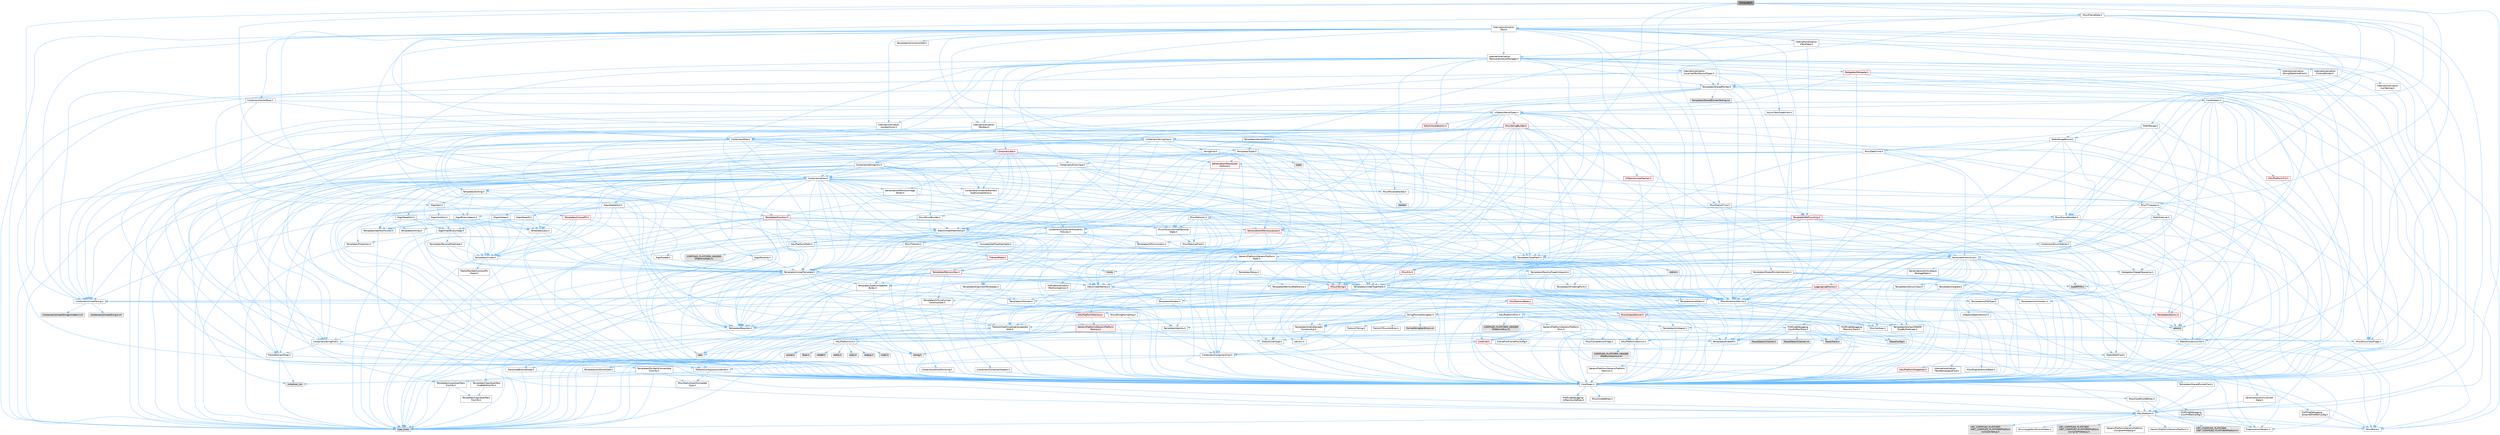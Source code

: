 digraph "Timecode.h"
{
 // INTERACTIVE_SVG=YES
 // LATEX_PDF_SIZE
  bgcolor="transparent";
  edge [fontname=Helvetica,fontsize=10,labelfontname=Helvetica,labelfontsize=10];
  node [fontname=Helvetica,fontsize=10,shape=box,height=0.2,width=0.4];
  Node1 [id="Node000001",label="Timecode.h",height=0.2,width=0.4,color="gray40", fillcolor="grey60", style="filled", fontcolor="black",tooltip=" "];
  Node1 -> Node2 [id="edge1_Node000001_Node000002",color="steelblue1",style="solid",tooltip=" "];
  Node2 [id="Node000002",label="Containers/UnrealString.h",height=0.2,width=0.4,color="grey40", fillcolor="white", style="filled",URL="$d5/dba/UnrealString_8h.html",tooltip=" "];
  Node2 -> Node3 [id="edge2_Node000002_Node000003",color="steelblue1",style="solid",tooltip=" "];
  Node3 [id="Node000003",label="Containers/UnrealStringIncludes.h.inl",height=0.2,width=0.4,color="grey60", fillcolor="#E0E0E0", style="filled",tooltip=" "];
  Node2 -> Node4 [id="edge3_Node000002_Node000004",color="steelblue1",style="solid",tooltip=" "];
  Node4 [id="Node000004",label="Containers/UnrealString.h.inl",height=0.2,width=0.4,color="grey60", fillcolor="#E0E0E0", style="filled",tooltip=" "];
  Node2 -> Node5 [id="edge4_Node000002_Node000005",color="steelblue1",style="solid",tooltip=" "];
  Node5 [id="Node000005",label="Misc/StringFormatArg.h",height=0.2,width=0.4,color="grey40", fillcolor="white", style="filled",URL="$d2/d16/StringFormatArg_8h.html",tooltip=" "];
  Node5 -> Node6 [id="edge5_Node000005_Node000006",color="steelblue1",style="solid",tooltip=" "];
  Node6 [id="Node000006",label="Containers/ContainersFwd.h",height=0.2,width=0.4,color="grey40", fillcolor="white", style="filled",URL="$d4/d0a/ContainersFwd_8h.html",tooltip=" "];
  Node6 -> Node7 [id="edge6_Node000006_Node000007",color="steelblue1",style="solid",tooltip=" "];
  Node7 [id="Node000007",label="HAL/Platform.h",height=0.2,width=0.4,color="grey40", fillcolor="white", style="filled",URL="$d9/dd0/Platform_8h.html",tooltip=" "];
  Node7 -> Node8 [id="edge7_Node000007_Node000008",color="steelblue1",style="solid",tooltip=" "];
  Node8 [id="Node000008",label="Misc/Build.h",height=0.2,width=0.4,color="grey40", fillcolor="white", style="filled",URL="$d3/dbb/Build_8h.html",tooltip=" "];
  Node7 -> Node9 [id="edge8_Node000007_Node000009",color="steelblue1",style="solid",tooltip=" "];
  Node9 [id="Node000009",label="Misc/LargeWorldCoordinates.h",height=0.2,width=0.4,color="grey40", fillcolor="white", style="filled",URL="$d2/dcb/LargeWorldCoordinates_8h.html",tooltip=" "];
  Node7 -> Node10 [id="edge9_Node000007_Node000010",color="steelblue1",style="solid",tooltip=" "];
  Node10 [id="Node000010",label="type_traits",height=0.2,width=0.4,color="grey60", fillcolor="#E0E0E0", style="filled",tooltip=" "];
  Node7 -> Node11 [id="edge10_Node000007_Node000011",color="steelblue1",style="solid",tooltip=" "];
  Node11 [id="Node000011",label="PreprocessorHelpers.h",height=0.2,width=0.4,color="grey40", fillcolor="white", style="filled",URL="$db/ddb/PreprocessorHelpers_8h.html",tooltip=" "];
  Node7 -> Node12 [id="edge11_Node000007_Node000012",color="steelblue1",style="solid",tooltip=" "];
  Node12 [id="Node000012",label="UBT_COMPILED_PLATFORM\l/UBT_COMPILED_PLATFORMPlatform\lCompilerPreSetup.h",height=0.2,width=0.4,color="grey60", fillcolor="#E0E0E0", style="filled",tooltip=" "];
  Node7 -> Node13 [id="edge12_Node000007_Node000013",color="steelblue1",style="solid",tooltip=" "];
  Node13 [id="Node000013",label="GenericPlatform/GenericPlatform\lCompilerPreSetup.h",height=0.2,width=0.4,color="grey40", fillcolor="white", style="filled",URL="$d9/dc8/GenericPlatformCompilerPreSetup_8h.html",tooltip=" "];
  Node7 -> Node14 [id="edge13_Node000007_Node000014",color="steelblue1",style="solid",tooltip=" "];
  Node14 [id="Node000014",label="GenericPlatform/GenericPlatform.h",height=0.2,width=0.4,color="grey40", fillcolor="white", style="filled",URL="$d6/d84/GenericPlatform_8h.html",tooltip=" "];
  Node7 -> Node15 [id="edge14_Node000007_Node000015",color="steelblue1",style="solid",tooltip=" "];
  Node15 [id="Node000015",label="UBT_COMPILED_PLATFORM\l/UBT_COMPILED_PLATFORMPlatform.h",height=0.2,width=0.4,color="grey60", fillcolor="#E0E0E0", style="filled",tooltip=" "];
  Node7 -> Node16 [id="edge15_Node000007_Node000016",color="steelblue1",style="solid",tooltip=" "];
  Node16 [id="Node000016",label="UBT_COMPILED_PLATFORM\l/UBT_COMPILED_PLATFORMPlatform\lCompilerSetup.h",height=0.2,width=0.4,color="grey60", fillcolor="#E0E0E0", style="filled",tooltip=" "];
  Node6 -> Node17 [id="edge16_Node000006_Node000017",color="steelblue1",style="solid",tooltip=" "];
  Node17 [id="Node000017",label="CoreTypes.h",height=0.2,width=0.4,color="grey40", fillcolor="white", style="filled",URL="$dc/dec/CoreTypes_8h.html",tooltip=" "];
  Node17 -> Node7 [id="edge17_Node000017_Node000007",color="steelblue1",style="solid",tooltip=" "];
  Node17 -> Node18 [id="edge18_Node000017_Node000018",color="steelblue1",style="solid",tooltip=" "];
  Node18 [id="Node000018",label="ProfilingDebugging\l/UMemoryDefines.h",height=0.2,width=0.4,color="grey40", fillcolor="white", style="filled",URL="$d2/da2/UMemoryDefines_8h.html",tooltip=" "];
  Node17 -> Node19 [id="edge19_Node000017_Node000019",color="steelblue1",style="solid",tooltip=" "];
  Node19 [id="Node000019",label="Misc/CoreMiscDefines.h",height=0.2,width=0.4,color="grey40", fillcolor="white", style="filled",URL="$da/d38/CoreMiscDefines_8h.html",tooltip=" "];
  Node19 -> Node7 [id="edge20_Node000019_Node000007",color="steelblue1",style="solid",tooltip=" "];
  Node19 -> Node11 [id="edge21_Node000019_Node000011",color="steelblue1",style="solid",tooltip=" "];
  Node17 -> Node20 [id="edge22_Node000017_Node000020",color="steelblue1",style="solid",tooltip=" "];
  Node20 [id="Node000020",label="Misc/CoreDefines.h",height=0.2,width=0.4,color="grey40", fillcolor="white", style="filled",URL="$d3/dd2/CoreDefines_8h.html",tooltip=" "];
  Node6 -> Node21 [id="edge23_Node000006_Node000021",color="steelblue1",style="solid",tooltip=" "];
  Node21 [id="Node000021",label="Traits/IsContiguousContainer.h",height=0.2,width=0.4,color="grey40", fillcolor="white", style="filled",URL="$d5/d3c/IsContiguousContainer_8h.html",tooltip=" "];
  Node21 -> Node17 [id="edge24_Node000021_Node000017",color="steelblue1",style="solid",tooltip=" "];
  Node21 -> Node22 [id="edge25_Node000021_Node000022",color="steelblue1",style="solid",tooltip=" "];
  Node22 [id="Node000022",label="Misc/StaticAssertComplete\lType.h",height=0.2,width=0.4,color="grey40", fillcolor="white", style="filled",URL="$d5/d4e/StaticAssertCompleteType_8h.html",tooltip=" "];
  Node21 -> Node23 [id="edge26_Node000021_Node000023",color="steelblue1",style="solid",tooltip=" "];
  Node23 [id="Node000023",label="initializer_list",height=0.2,width=0.4,color="grey60", fillcolor="#E0E0E0", style="filled",tooltip=" "];
  Node1 -> Node24 [id="edge27_Node000001_Node000024",color="steelblue1",style="solid",tooltip=" "];
  Node24 [id="Node000024",label="GenericPlatform/GenericPlatform\lMath.h",height=0.2,width=0.4,color="grey40", fillcolor="white", style="filled",URL="$d5/d79/GenericPlatformMath_8h.html",tooltip=" "];
  Node24 -> Node17 [id="edge28_Node000024_Node000017",color="steelblue1",style="solid",tooltip=" "];
  Node24 -> Node6 [id="edge29_Node000024_Node000006",color="steelblue1",style="solid",tooltip=" "];
  Node24 -> Node25 [id="edge30_Node000024_Node000025",color="steelblue1",style="solid",tooltip=" "];
  Node25 [id="Node000025",label="HAL/PlatformCrt.h",height=0.2,width=0.4,color="grey40", fillcolor="white", style="filled",URL="$d8/d75/PlatformCrt_8h.html",tooltip=" "];
  Node25 -> Node26 [id="edge31_Node000025_Node000026",color="steelblue1",style="solid",tooltip=" "];
  Node26 [id="Node000026",label="new",height=0.2,width=0.4,color="grey60", fillcolor="#E0E0E0", style="filled",tooltip=" "];
  Node25 -> Node27 [id="edge32_Node000025_Node000027",color="steelblue1",style="solid",tooltip=" "];
  Node27 [id="Node000027",label="wchar.h",height=0.2,width=0.4,color="grey60", fillcolor="#E0E0E0", style="filled",tooltip=" "];
  Node25 -> Node28 [id="edge33_Node000025_Node000028",color="steelblue1",style="solid",tooltip=" "];
  Node28 [id="Node000028",label="stddef.h",height=0.2,width=0.4,color="grey60", fillcolor="#E0E0E0", style="filled",tooltip=" "];
  Node25 -> Node29 [id="edge34_Node000025_Node000029",color="steelblue1",style="solid",tooltip=" "];
  Node29 [id="Node000029",label="stdlib.h",height=0.2,width=0.4,color="grey60", fillcolor="#E0E0E0", style="filled",tooltip=" "];
  Node25 -> Node30 [id="edge35_Node000025_Node000030",color="steelblue1",style="solid",tooltip=" "];
  Node30 [id="Node000030",label="stdio.h",height=0.2,width=0.4,color="grey60", fillcolor="#E0E0E0", style="filled",tooltip=" "];
  Node25 -> Node31 [id="edge36_Node000025_Node000031",color="steelblue1",style="solid",tooltip=" "];
  Node31 [id="Node000031",label="stdarg.h",height=0.2,width=0.4,color="grey60", fillcolor="#E0E0E0", style="filled",tooltip=" "];
  Node25 -> Node32 [id="edge37_Node000025_Node000032",color="steelblue1",style="solid",tooltip=" "];
  Node32 [id="Node000032",label="math.h",height=0.2,width=0.4,color="grey60", fillcolor="#E0E0E0", style="filled",tooltip=" "];
  Node25 -> Node33 [id="edge38_Node000025_Node000033",color="steelblue1",style="solid",tooltip=" "];
  Node33 [id="Node000033",label="float.h",height=0.2,width=0.4,color="grey60", fillcolor="#E0E0E0", style="filled",tooltip=" "];
  Node25 -> Node34 [id="edge39_Node000025_Node000034",color="steelblue1",style="solid",tooltip=" "];
  Node34 [id="Node000034",label="string.h",height=0.2,width=0.4,color="grey60", fillcolor="#E0E0E0", style="filled",tooltip=" "];
  Node24 -> Node35 [id="edge40_Node000024_Node000035",color="steelblue1",style="solid",tooltip=" "];
  Node35 [id="Node000035",label="Templates/AndOrNot.h",height=0.2,width=0.4,color="grey40", fillcolor="white", style="filled",URL="$db/d0a/AndOrNot_8h.html",tooltip=" "];
  Node35 -> Node17 [id="edge41_Node000035_Node000017",color="steelblue1",style="solid",tooltip=" "];
  Node24 -> Node36 [id="edge42_Node000024_Node000036",color="steelblue1",style="solid",tooltip=" "];
  Node36 [id="Node000036",label="Templates/Decay.h",height=0.2,width=0.4,color="grey40", fillcolor="white", style="filled",URL="$dd/d0f/Decay_8h.html",tooltip=" "];
  Node36 -> Node17 [id="edge43_Node000036_Node000017",color="steelblue1",style="solid",tooltip=" "];
  Node36 -> Node37 [id="edge44_Node000036_Node000037",color="steelblue1",style="solid",tooltip=" "];
  Node37 [id="Node000037",label="Templates/RemoveReference.h",height=0.2,width=0.4,color="grey40", fillcolor="white", style="filled",URL="$da/dbe/RemoveReference_8h.html",tooltip=" "];
  Node37 -> Node17 [id="edge45_Node000037_Node000017",color="steelblue1",style="solid",tooltip=" "];
  Node36 -> Node10 [id="edge46_Node000036_Node000010",color="steelblue1",style="solid",tooltip=" "];
  Node24 -> Node38 [id="edge47_Node000024_Node000038",color="steelblue1",style="solid",tooltip=" "];
  Node38 [id="Node000038",label="Templates/IsFloatingPoint.h",height=0.2,width=0.4,color="grey40", fillcolor="white", style="filled",URL="$d3/d11/IsFloatingPoint_8h.html",tooltip=" "];
  Node38 -> Node17 [id="edge48_Node000038_Node000017",color="steelblue1",style="solid",tooltip=" "];
  Node24 -> Node39 [id="edge49_Node000024_Node000039",color="steelblue1",style="solid",tooltip=" "];
  Node39 [id="Node000039",label="Templates/UnrealTypeTraits.h",height=0.2,width=0.4,color="grey40", fillcolor="white", style="filled",URL="$d2/d2d/UnrealTypeTraits_8h.html",tooltip=" "];
  Node39 -> Node17 [id="edge50_Node000039_Node000017",color="steelblue1",style="solid",tooltip=" "];
  Node39 -> Node40 [id="edge51_Node000039_Node000040",color="steelblue1",style="solid",tooltip=" "];
  Node40 [id="Node000040",label="Templates/IsPointer.h",height=0.2,width=0.4,color="grey40", fillcolor="white", style="filled",URL="$d7/d05/IsPointer_8h.html",tooltip=" "];
  Node40 -> Node17 [id="edge52_Node000040_Node000017",color="steelblue1",style="solid",tooltip=" "];
  Node39 -> Node41 [id="edge53_Node000039_Node000041",color="steelblue1",style="solid",tooltip=" "];
  Node41 [id="Node000041",label="Misc/AssertionMacros.h",height=0.2,width=0.4,color="grey40", fillcolor="white", style="filled",URL="$d0/dfa/AssertionMacros_8h.html",tooltip=" "];
  Node41 -> Node17 [id="edge54_Node000041_Node000017",color="steelblue1",style="solid",tooltip=" "];
  Node41 -> Node7 [id="edge55_Node000041_Node000007",color="steelblue1",style="solid",tooltip=" "];
  Node41 -> Node42 [id="edge56_Node000041_Node000042",color="steelblue1",style="solid",tooltip=" "];
  Node42 [id="Node000042",label="HAL/PlatformMisc.h",height=0.2,width=0.4,color="grey40", fillcolor="white", style="filled",URL="$d0/df5/PlatformMisc_8h.html",tooltip=" "];
  Node42 -> Node17 [id="edge57_Node000042_Node000017",color="steelblue1",style="solid",tooltip=" "];
  Node42 -> Node43 [id="edge58_Node000042_Node000043",color="steelblue1",style="solid",tooltip=" "];
  Node43 [id="Node000043",label="GenericPlatform/GenericPlatform\lMisc.h",height=0.2,width=0.4,color="grey40", fillcolor="white", style="filled",URL="$db/d9a/GenericPlatformMisc_8h.html",tooltip=" "];
  Node43 -> Node44 [id="edge59_Node000043_Node000044",color="steelblue1",style="solid",tooltip=" "];
  Node44 [id="Node000044",label="Containers/StringFwd.h",height=0.2,width=0.4,color="grey40", fillcolor="white", style="filled",URL="$df/d37/StringFwd_8h.html",tooltip=" "];
  Node44 -> Node17 [id="edge60_Node000044_Node000017",color="steelblue1",style="solid",tooltip=" "];
  Node44 -> Node45 [id="edge61_Node000044_Node000045",color="steelblue1",style="solid",tooltip=" "];
  Node45 [id="Node000045",label="Traits/ElementType.h",height=0.2,width=0.4,color="grey40", fillcolor="white", style="filled",URL="$d5/d4f/ElementType_8h.html",tooltip=" "];
  Node45 -> Node7 [id="edge62_Node000045_Node000007",color="steelblue1",style="solid",tooltip=" "];
  Node45 -> Node23 [id="edge63_Node000045_Node000023",color="steelblue1",style="solid",tooltip=" "];
  Node45 -> Node10 [id="edge64_Node000045_Node000010",color="steelblue1",style="solid",tooltip=" "];
  Node44 -> Node21 [id="edge65_Node000044_Node000021",color="steelblue1",style="solid",tooltip=" "];
  Node43 -> Node46 [id="edge66_Node000043_Node000046",color="steelblue1",style="solid",tooltip=" "];
  Node46 [id="Node000046",label="CoreFwd.h",height=0.2,width=0.4,color="red", fillcolor="#FFF0F0", style="filled",URL="$d1/d1e/CoreFwd_8h.html",tooltip=" "];
  Node46 -> Node17 [id="edge67_Node000046_Node000017",color="steelblue1",style="solid",tooltip=" "];
  Node46 -> Node6 [id="edge68_Node000046_Node000006",color="steelblue1",style="solid",tooltip=" "];
  Node46 -> Node47 [id="edge69_Node000046_Node000047",color="steelblue1",style="solid",tooltip=" "];
  Node47 [id="Node000047",label="Math/MathFwd.h",height=0.2,width=0.4,color="grey40", fillcolor="white", style="filled",URL="$d2/d10/MathFwd_8h.html",tooltip=" "];
  Node47 -> Node7 [id="edge70_Node000047_Node000007",color="steelblue1",style="solid",tooltip=" "];
  Node43 -> Node17 [id="edge71_Node000043_Node000017",color="steelblue1",style="solid",tooltip=" "];
  Node43 -> Node49 [id="edge72_Node000043_Node000049",color="steelblue1",style="solid",tooltip=" "];
  Node49 [id="Node000049",label="FramePro/FrameProConfig.h",height=0.2,width=0.4,color="grey40", fillcolor="white", style="filled",URL="$d7/d90/FrameProConfig_8h.html",tooltip=" "];
  Node43 -> Node25 [id="edge73_Node000043_Node000025",color="steelblue1",style="solid",tooltip=" "];
  Node43 -> Node50 [id="edge74_Node000043_Node000050",color="steelblue1",style="solid",tooltip=" "];
  Node50 [id="Node000050",label="Math/NumericLimits.h",height=0.2,width=0.4,color="grey40", fillcolor="white", style="filled",URL="$df/d1b/NumericLimits_8h.html",tooltip=" "];
  Node50 -> Node17 [id="edge75_Node000050_Node000017",color="steelblue1",style="solid",tooltip=" "];
  Node43 -> Node51 [id="edge76_Node000043_Node000051",color="steelblue1",style="solid",tooltip=" "];
  Node51 [id="Node000051",label="Misc/CompressionFlags.h",height=0.2,width=0.4,color="grey40", fillcolor="white", style="filled",URL="$d9/d76/CompressionFlags_8h.html",tooltip=" "];
  Node43 -> Node52 [id="edge77_Node000043_Node000052",color="steelblue1",style="solid",tooltip=" "];
  Node52 [id="Node000052",label="Misc/EnumClassFlags.h",height=0.2,width=0.4,color="grey40", fillcolor="white", style="filled",URL="$d8/de7/EnumClassFlags_8h.html",tooltip=" "];
  Node43 -> Node53 [id="edge78_Node000043_Node000053",color="steelblue1",style="solid",tooltip=" "];
  Node53 [id="Node000053",label="ProfilingDebugging\l/CsvProfilerConfig.h",height=0.2,width=0.4,color="grey40", fillcolor="white", style="filled",URL="$d3/d88/CsvProfilerConfig_8h.html",tooltip=" "];
  Node53 -> Node8 [id="edge79_Node000053_Node000008",color="steelblue1",style="solid",tooltip=" "];
  Node43 -> Node54 [id="edge80_Node000043_Node000054",color="steelblue1",style="solid",tooltip=" "];
  Node54 [id="Node000054",label="ProfilingDebugging\l/ExternalProfilerConfig.h",height=0.2,width=0.4,color="grey40", fillcolor="white", style="filled",URL="$d3/dbb/ExternalProfilerConfig_8h.html",tooltip=" "];
  Node54 -> Node8 [id="edge81_Node000054_Node000008",color="steelblue1",style="solid",tooltip=" "];
  Node42 -> Node55 [id="edge82_Node000042_Node000055",color="steelblue1",style="solid",tooltip=" "];
  Node55 [id="Node000055",label="COMPILED_PLATFORM_HEADER\l(PlatformMisc.h)",height=0.2,width=0.4,color="grey60", fillcolor="#E0E0E0", style="filled",tooltip=" "];
  Node42 -> Node56 [id="edge83_Node000042_Node000056",color="steelblue1",style="solid",tooltip=" "];
  Node56 [id="Node000056",label="ProfilingDebugging\l/CpuProfilerTrace.h",height=0.2,width=0.4,color="grey40", fillcolor="white", style="filled",URL="$da/dcb/CpuProfilerTrace_8h.html",tooltip=" "];
  Node56 -> Node17 [id="edge84_Node000056_Node000017",color="steelblue1",style="solid",tooltip=" "];
  Node56 -> Node6 [id="edge85_Node000056_Node000006",color="steelblue1",style="solid",tooltip=" "];
  Node56 -> Node57 [id="edge86_Node000056_Node000057",color="steelblue1",style="solid",tooltip=" "];
  Node57 [id="Node000057",label="HAL/PlatformAtomics.h",height=0.2,width=0.4,color="grey40", fillcolor="white", style="filled",URL="$d3/d36/PlatformAtomics_8h.html",tooltip=" "];
  Node57 -> Node17 [id="edge87_Node000057_Node000017",color="steelblue1",style="solid",tooltip=" "];
  Node57 -> Node58 [id="edge88_Node000057_Node000058",color="steelblue1",style="solid",tooltip=" "];
  Node58 [id="Node000058",label="GenericPlatform/GenericPlatform\lAtomics.h",height=0.2,width=0.4,color="grey40", fillcolor="white", style="filled",URL="$da/d72/GenericPlatformAtomics_8h.html",tooltip=" "];
  Node58 -> Node17 [id="edge89_Node000058_Node000017",color="steelblue1",style="solid",tooltip=" "];
  Node57 -> Node59 [id="edge90_Node000057_Node000059",color="steelblue1",style="solid",tooltip=" "];
  Node59 [id="Node000059",label="COMPILED_PLATFORM_HEADER\l(PlatformAtomics.h)",height=0.2,width=0.4,color="grey60", fillcolor="#E0E0E0", style="filled",tooltip=" "];
  Node56 -> Node11 [id="edge91_Node000056_Node000011",color="steelblue1",style="solid",tooltip=" "];
  Node56 -> Node8 [id="edge92_Node000056_Node000008",color="steelblue1",style="solid",tooltip=" "];
  Node56 -> Node60 [id="edge93_Node000056_Node000060",color="steelblue1",style="solid",tooltip=" "];
  Node60 [id="Node000060",label="Trace/Config.h",height=0.2,width=0.4,color="grey60", fillcolor="#E0E0E0", style="filled",tooltip=" "];
  Node56 -> Node61 [id="edge94_Node000056_Node000061",color="steelblue1",style="solid",tooltip=" "];
  Node61 [id="Node000061",label="Trace/Detail/Channel.h",height=0.2,width=0.4,color="grey60", fillcolor="#E0E0E0", style="filled",tooltip=" "];
  Node56 -> Node62 [id="edge95_Node000056_Node000062",color="steelblue1",style="solid",tooltip=" "];
  Node62 [id="Node000062",label="Trace/Detail/Channel.inl",height=0.2,width=0.4,color="grey60", fillcolor="#E0E0E0", style="filled",tooltip=" "];
  Node56 -> Node63 [id="edge96_Node000056_Node000063",color="steelblue1",style="solid",tooltip=" "];
  Node63 [id="Node000063",label="Trace/Trace.h",height=0.2,width=0.4,color="grey60", fillcolor="#E0E0E0", style="filled",tooltip=" "];
  Node41 -> Node11 [id="edge97_Node000041_Node000011",color="steelblue1",style="solid",tooltip=" "];
  Node41 -> Node64 [id="edge98_Node000041_Node000064",color="steelblue1",style="solid",tooltip=" "];
  Node64 [id="Node000064",label="Templates/EnableIf.h",height=0.2,width=0.4,color="grey40", fillcolor="white", style="filled",URL="$d7/d60/EnableIf_8h.html",tooltip=" "];
  Node64 -> Node17 [id="edge99_Node000064_Node000017",color="steelblue1",style="solid",tooltip=" "];
  Node41 -> Node65 [id="edge100_Node000041_Node000065",color="steelblue1",style="solid",tooltip=" "];
  Node65 [id="Node000065",label="Templates/IsArrayOrRefOf\lTypeByPredicate.h",height=0.2,width=0.4,color="grey40", fillcolor="white", style="filled",URL="$d6/da1/IsArrayOrRefOfTypeByPredicate_8h.html",tooltip=" "];
  Node65 -> Node17 [id="edge101_Node000065_Node000017",color="steelblue1",style="solid",tooltip=" "];
  Node41 -> Node66 [id="edge102_Node000041_Node000066",color="steelblue1",style="solid",tooltip=" "];
  Node66 [id="Node000066",label="Templates/IsValidVariadic\lFunctionArg.h",height=0.2,width=0.4,color="grey40", fillcolor="white", style="filled",URL="$d0/dc8/IsValidVariadicFunctionArg_8h.html",tooltip=" "];
  Node66 -> Node17 [id="edge103_Node000066_Node000017",color="steelblue1",style="solid",tooltip=" "];
  Node66 -> Node67 [id="edge104_Node000066_Node000067",color="steelblue1",style="solid",tooltip=" "];
  Node67 [id="Node000067",label="IsEnum.h",height=0.2,width=0.4,color="grey40", fillcolor="white", style="filled",URL="$d4/de5/IsEnum_8h.html",tooltip=" "];
  Node66 -> Node10 [id="edge105_Node000066_Node000010",color="steelblue1",style="solid",tooltip=" "];
  Node41 -> Node68 [id="edge106_Node000041_Node000068",color="steelblue1",style="solid",tooltip=" "];
  Node68 [id="Node000068",label="Traits/IsCharEncodingCompatible\lWith.h",height=0.2,width=0.4,color="grey40", fillcolor="white", style="filled",URL="$df/dd1/IsCharEncodingCompatibleWith_8h.html",tooltip=" "];
  Node68 -> Node10 [id="edge107_Node000068_Node000010",color="steelblue1",style="solid",tooltip=" "];
  Node68 -> Node69 [id="edge108_Node000068_Node000069",color="steelblue1",style="solid",tooltip=" "];
  Node69 [id="Node000069",label="Traits/IsCharType.h",height=0.2,width=0.4,color="grey40", fillcolor="white", style="filled",URL="$db/d51/IsCharType_8h.html",tooltip=" "];
  Node69 -> Node17 [id="edge109_Node000069_Node000017",color="steelblue1",style="solid",tooltip=" "];
  Node41 -> Node70 [id="edge110_Node000041_Node000070",color="steelblue1",style="solid",tooltip=" "];
  Node70 [id="Node000070",label="Misc/VarArgs.h",height=0.2,width=0.4,color="grey40", fillcolor="white", style="filled",URL="$d5/d6f/VarArgs_8h.html",tooltip=" "];
  Node70 -> Node17 [id="edge111_Node000070_Node000017",color="steelblue1",style="solid",tooltip=" "];
  Node41 -> Node71 [id="edge112_Node000041_Node000071",color="steelblue1",style="solid",tooltip=" "];
  Node71 [id="Node000071",label="String/FormatStringSan.h",height=0.2,width=0.4,color="grey40", fillcolor="white", style="filled",URL="$d3/d8b/FormatStringSan_8h.html",tooltip=" "];
  Node71 -> Node10 [id="edge113_Node000071_Node000010",color="steelblue1",style="solid",tooltip=" "];
  Node71 -> Node17 [id="edge114_Node000071_Node000017",color="steelblue1",style="solid",tooltip=" "];
  Node71 -> Node72 [id="edge115_Node000071_Node000072",color="steelblue1",style="solid",tooltip=" "];
  Node72 [id="Node000072",label="Templates/Requires.h",height=0.2,width=0.4,color="grey40", fillcolor="white", style="filled",URL="$dc/d96/Requires_8h.html",tooltip=" "];
  Node72 -> Node64 [id="edge116_Node000072_Node000064",color="steelblue1",style="solid",tooltip=" "];
  Node72 -> Node10 [id="edge117_Node000072_Node000010",color="steelblue1",style="solid",tooltip=" "];
  Node71 -> Node73 [id="edge118_Node000071_Node000073",color="steelblue1",style="solid",tooltip=" "];
  Node73 [id="Node000073",label="Templates/Identity.h",height=0.2,width=0.4,color="grey40", fillcolor="white", style="filled",URL="$d0/dd5/Identity_8h.html",tooltip=" "];
  Node71 -> Node66 [id="edge119_Node000071_Node000066",color="steelblue1",style="solid",tooltip=" "];
  Node71 -> Node69 [id="edge120_Node000071_Node000069",color="steelblue1",style="solid",tooltip=" "];
  Node71 -> Node74 [id="edge121_Node000071_Node000074",color="steelblue1",style="solid",tooltip=" "];
  Node74 [id="Node000074",label="Traits/IsTEnumAsByte.h",height=0.2,width=0.4,color="grey40", fillcolor="white", style="filled",URL="$d1/de6/IsTEnumAsByte_8h.html",tooltip=" "];
  Node71 -> Node75 [id="edge122_Node000071_Node000075",color="steelblue1",style="solid",tooltip=" "];
  Node75 [id="Node000075",label="Traits/IsTString.h",height=0.2,width=0.4,color="grey40", fillcolor="white", style="filled",URL="$d0/df8/IsTString_8h.html",tooltip=" "];
  Node75 -> Node6 [id="edge123_Node000075_Node000006",color="steelblue1",style="solid",tooltip=" "];
  Node71 -> Node6 [id="edge124_Node000071_Node000006",color="steelblue1",style="solid",tooltip=" "];
  Node71 -> Node76 [id="edge125_Node000071_Node000076",color="steelblue1",style="solid",tooltip=" "];
  Node76 [id="Node000076",label="FormatStringSanErrors.inl",height=0.2,width=0.4,color="grey60", fillcolor="#E0E0E0", style="filled",tooltip=" "];
  Node41 -> Node77 [id="edge126_Node000041_Node000077",color="steelblue1",style="solid",tooltip=" "];
  Node77 [id="Node000077",label="atomic",height=0.2,width=0.4,color="grey60", fillcolor="#E0E0E0", style="filled",tooltip=" "];
  Node39 -> Node35 [id="edge127_Node000039_Node000035",color="steelblue1",style="solid",tooltip=" "];
  Node39 -> Node64 [id="edge128_Node000039_Node000064",color="steelblue1",style="solid",tooltip=" "];
  Node39 -> Node78 [id="edge129_Node000039_Node000078",color="steelblue1",style="solid",tooltip=" "];
  Node78 [id="Node000078",label="Templates/IsArithmetic.h",height=0.2,width=0.4,color="grey40", fillcolor="white", style="filled",URL="$d2/d5d/IsArithmetic_8h.html",tooltip=" "];
  Node78 -> Node17 [id="edge130_Node000078_Node000017",color="steelblue1",style="solid",tooltip=" "];
  Node39 -> Node67 [id="edge131_Node000039_Node000067",color="steelblue1",style="solid",tooltip=" "];
  Node39 -> Node79 [id="edge132_Node000039_Node000079",color="steelblue1",style="solid",tooltip=" "];
  Node79 [id="Node000079",label="Templates/Models.h",height=0.2,width=0.4,color="grey40", fillcolor="white", style="filled",URL="$d3/d0c/Models_8h.html",tooltip=" "];
  Node79 -> Node73 [id="edge133_Node000079_Node000073",color="steelblue1",style="solid",tooltip=" "];
  Node39 -> Node80 [id="edge134_Node000039_Node000080",color="steelblue1",style="solid",tooltip=" "];
  Node80 [id="Node000080",label="Templates/IsPODType.h",height=0.2,width=0.4,color="grey40", fillcolor="white", style="filled",URL="$d7/db1/IsPODType_8h.html",tooltip=" "];
  Node80 -> Node17 [id="edge135_Node000080_Node000017",color="steelblue1",style="solid",tooltip=" "];
  Node39 -> Node81 [id="edge136_Node000039_Node000081",color="steelblue1",style="solid",tooltip=" "];
  Node81 [id="Node000081",label="Templates/IsUECoreType.h",height=0.2,width=0.4,color="grey40", fillcolor="white", style="filled",URL="$d1/db8/IsUECoreType_8h.html",tooltip=" "];
  Node81 -> Node17 [id="edge137_Node000081_Node000017",color="steelblue1",style="solid",tooltip=" "];
  Node81 -> Node10 [id="edge138_Node000081_Node000010",color="steelblue1",style="solid",tooltip=" "];
  Node39 -> Node82 [id="edge139_Node000039_Node000082",color="steelblue1",style="solid",tooltip=" "];
  Node82 [id="Node000082",label="Templates/IsTriviallyCopy\lConstructible.h",height=0.2,width=0.4,color="grey40", fillcolor="white", style="filled",URL="$d3/d78/IsTriviallyCopyConstructible_8h.html",tooltip=" "];
  Node82 -> Node17 [id="edge140_Node000082_Node000017",color="steelblue1",style="solid",tooltip=" "];
  Node82 -> Node10 [id="edge141_Node000082_Node000010",color="steelblue1",style="solid",tooltip=" "];
  Node24 -> Node72 [id="edge142_Node000024_Node000072",color="steelblue1",style="solid",tooltip=" "];
  Node24 -> Node83 [id="edge143_Node000024_Node000083",color="steelblue1",style="solid",tooltip=" "];
  Node83 [id="Node000083",label="Templates/ResolveTypeAmbiguity.h",height=0.2,width=0.4,color="grey40", fillcolor="white", style="filled",URL="$df/d1f/ResolveTypeAmbiguity_8h.html",tooltip=" "];
  Node83 -> Node17 [id="edge144_Node000083_Node000017",color="steelblue1",style="solid",tooltip=" "];
  Node83 -> Node38 [id="edge145_Node000083_Node000038",color="steelblue1",style="solid",tooltip=" "];
  Node83 -> Node39 [id="edge146_Node000083_Node000039",color="steelblue1",style="solid",tooltip=" "];
  Node83 -> Node84 [id="edge147_Node000083_Node000084",color="steelblue1",style="solid",tooltip=" "];
  Node84 [id="Node000084",label="Templates/IsSigned.h",height=0.2,width=0.4,color="grey40", fillcolor="white", style="filled",URL="$d8/dd8/IsSigned_8h.html",tooltip=" "];
  Node84 -> Node17 [id="edge148_Node000084_Node000017",color="steelblue1",style="solid",tooltip=" "];
  Node83 -> Node85 [id="edge149_Node000083_Node000085",color="steelblue1",style="solid",tooltip=" "];
  Node85 [id="Node000085",label="Templates/IsIntegral.h",height=0.2,width=0.4,color="grey40", fillcolor="white", style="filled",URL="$da/d64/IsIntegral_8h.html",tooltip=" "];
  Node85 -> Node17 [id="edge150_Node000085_Node000017",color="steelblue1",style="solid",tooltip=" "];
  Node83 -> Node72 [id="edge151_Node000083_Node000072",color="steelblue1",style="solid",tooltip=" "];
  Node24 -> Node86 [id="edge152_Node000024_Node000086",color="steelblue1",style="solid",tooltip=" "];
  Node86 [id="Node000086",label="Templates/TypeCompatible\lBytes.h",height=0.2,width=0.4,color="grey40", fillcolor="white", style="filled",URL="$df/d0a/TypeCompatibleBytes_8h.html",tooltip=" "];
  Node86 -> Node17 [id="edge153_Node000086_Node000017",color="steelblue1",style="solid",tooltip=" "];
  Node86 -> Node34 [id="edge154_Node000086_Node000034",color="steelblue1",style="solid",tooltip=" "];
  Node86 -> Node26 [id="edge155_Node000086_Node000026",color="steelblue1",style="solid",tooltip=" "];
  Node86 -> Node10 [id="edge156_Node000086_Node000010",color="steelblue1",style="solid",tooltip=" "];
  Node24 -> Node87 [id="edge157_Node000024_Node000087",color="steelblue1",style="solid",tooltip=" "];
  Node87 [id="Node000087",label="limits",height=0.2,width=0.4,color="grey60", fillcolor="#E0E0E0", style="filled",tooltip=" "];
  Node24 -> Node10 [id="edge158_Node000024_Node000010",color="steelblue1",style="solid",tooltip=" "];
  Node1 -> Node7 [id="edge159_Node000001_Node000007",color="steelblue1",style="solid",tooltip=" "];
  Node1 -> Node88 [id="edge160_Node000001_Node000088",color="steelblue1",style="solid",tooltip=" "];
  Node88 [id="Node000088",label="Math/UnrealMathUtility.h",height=0.2,width=0.4,color="grey40", fillcolor="white", style="filled",URL="$db/db8/UnrealMathUtility_8h.html",tooltip=" "];
  Node88 -> Node17 [id="edge161_Node000088_Node000017",color="steelblue1",style="solid",tooltip=" "];
  Node88 -> Node41 [id="edge162_Node000088_Node000041",color="steelblue1",style="solid",tooltip=" "];
  Node88 -> Node89 [id="edge163_Node000088_Node000089",color="steelblue1",style="solid",tooltip=" "];
  Node89 [id="Node000089",label="HAL/PlatformMath.h",height=0.2,width=0.4,color="grey40", fillcolor="white", style="filled",URL="$dc/d53/PlatformMath_8h.html",tooltip=" "];
  Node89 -> Node17 [id="edge164_Node000089_Node000017",color="steelblue1",style="solid",tooltip=" "];
  Node89 -> Node24 [id="edge165_Node000089_Node000024",color="steelblue1",style="solid",tooltip=" "];
  Node89 -> Node90 [id="edge166_Node000089_Node000090",color="steelblue1",style="solid",tooltip=" "];
  Node90 [id="Node000090",label="COMPILED_PLATFORM_HEADER\l(PlatformMath.h)",height=0.2,width=0.4,color="grey60", fillcolor="#E0E0E0", style="filled",tooltip=" "];
  Node88 -> Node47 [id="edge167_Node000088_Node000047",color="steelblue1",style="solid",tooltip=" "];
  Node88 -> Node73 [id="edge168_Node000088_Node000073",color="steelblue1",style="solid",tooltip=" "];
  Node88 -> Node72 [id="edge169_Node000088_Node000072",color="steelblue1",style="solid",tooltip=" "];
  Node1 -> Node91 [id="edge170_Node000001_Node000091",color="steelblue1",style="solid",tooltip=" "];
  Node91 [id="Node000091",label="Misc/FrameNumber.h",height=0.2,width=0.4,color="grey40", fillcolor="white", style="filled",URL="$dd/dbd/FrameNumber_8h.html",tooltip=" "];
  Node91 -> Node17 [id="edge171_Node000091_Node000017",color="steelblue1",style="solid",tooltip=" "];
  Node91 -> Node50 [id="edge172_Node000091_Node000050",color="steelblue1",style="solid",tooltip=" "];
  Node91 -> Node88 [id="edge173_Node000091_Node000088",color="steelblue1",style="solid",tooltip=" "];
  Node91 -> Node64 [id="edge174_Node000091_Node000064",color="steelblue1",style="solid",tooltip=" "];
  Node91 -> Node39 [id="edge175_Node000091_Node000039",color="steelblue1",style="solid",tooltip=" "];
  Node1 -> Node92 [id="edge176_Node000001_Node000092",color="steelblue1",style="solid",tooltip=" "];
  Node92 [id="Node000092",label="Misc/FrameRate.h",height=0.2,width=0.4,color="grey40", fillcolor="white", style="filled",URL="$d1/d9e/FrameRate_8h.html",tooltip=" "];
  Node92 -> Node7 [id="edge177_Node000092_Node000007",color="steelblue1",style="solid",tooltip=" "];
  Node92 -> Node93 [id="edge178_Node000092_Node000093",color="steelblue1",style="solid",tooltip=" "];
  Node93 [id="Node000093",label="Internationalization\l/Text.h",height=0.2,width=0.4,color="grey40", fillcolor="white", style="filled",URL="$d6/d35/Text_8h.html",tooltip=" "];
  Node93 -> Node17 [id="edge179_Node000093_Node000017",color="steelblue1",style="solid",tooltip=" "];
  Node93 -> Node57 [id="edge180_Node000093_Node000057",color="steelblue1",style="solid",tooltip=" "];
  Node93 -> Node41 [id="edge181_Node000093_Node000041",color="steelblue1",style="solid",tooltip=" "];
  Node93 -> Node52 [id="edge182_Node000093_Node000052",color="steelblue1",style="solid",tooltip=" "];
  Node93 -> Node39 [id="edge183_Node000093_Node000039",color="steelblue1",style="solid",tooltip=" "];
  Node93 -> Node94 [id="edge184_Node000093_Node000094",color="steelblue1",style="solid",tooltip=" "];
  Node94 [id="Node000094",label="Containers/Array.h",height=0.2,width=0.4,color="grey40", fillcolor="white", style="filled",URL="$df/dd0/Array_8h.html",tooltip=" "];
  Node94 -> Node17 [id="edge185_Node000094_Node000017",color="steelblue1",style="solid",tooltip=" "];
  Node94 -> Node41 [id="edge186_Node000094_Node000041",color="steelblue1",style="solid",tooltip=" "];
  Node94 -> Node95 [id="edge187_Node000094_Node000095",color="steelblue1",style="solid",tooltip=" "];
  Node95 [id="Node000095",label="Misc/IntrusiveUnsetOptional\lState.h",height=0.2,width=0.4,color="grey40", fillcolor="white", style="filled",URL="$d2/d0a/IntrusiveUnsetOptionalState_8h.html",tooltip=" "];
  Node95 -> Node96 [id="edge188_Node000095_Node000096",color="steelblue1",style="solid",tooltip=" "];
  Node96 [id="Node000096",label="Misc/OptionalFwd.h",height=0.2,width=0.4,color="grey40", fillcolor="white", style="filled",URL="$dc/d50/OptionalFwd_8h.html",tooltip=" "];
  Node94 -> Node97 [id="edge189_Node000094_Node000097",color="steelblue1",style="solid",tooltip=" "];
  Node97 [id="Node000097",label="Misc/ReverseIterate.h",height=0.2,width=0.4,color="grey40", fillcolor="white", style="filled",URL="$db/de3/ReverseIterate_8h.html",tooltip=" "];
  Node97 -> Node7 [id="edge190_Node000097_Node000007",color="steelblue1",style="solid",tooltip=" "];
  Node97 -> Node98 [id="edge191_Node000097_Node000098",color="steelblue1",style="solid",tooltip=" "];
  Node98 [id="Node000098",label="iterator",height=0.2,width=0.4,color="grey60", fillcolor="#E0E0E0", style="filled",tooltip=" "];
  Node94 -> Node99 [id="edge192_Node000094_Node000099",color="steelblue1",style="solid",tooltip=" "];
  Node99 [id="Node000099",label="HAL/UnrealMemory.h",height=0.2,width=0.4,color="grey40", fillcolor="white", style="filled",URL="$d9/d96/UnrealMemory_8h.html",tooltip=" "];
  Node99 -> Node17 [id="edge193_Node000099_Node000017",color="steelblue1",style="solid",tooltip=" "];
  Node99 -> Node100 [id="edge194_Node000099_Node000100",color="steelblue1",style="solid",tooltip=" "];
  Node100 [id="Node000100",label="GenericPlatform/GenericPlatform\lMemory.h",height=0.2,width=0.4,color="red", fillcolor="#FFF0F0", style="filled",URL="$dd/d22/GenericPlatformMemory_8h.html",tooltip=" "];
  Node100 -> Node46 [id="edge195_Node000100_Node000046",color="steelblue1",style="solid",tooltip=" "];
  Node100 -> Node17 [id="edge196_Node000100_Node000017",color="steelblue1",style="solid",tooltip=" "];
  Node100 -> Node34 [id="edge197_Node000100_Node000034",color="steelblue1",style="solid",tooltip=" "];
  Node100 -> Node27 [id="edge198_Node000100_Node000027",color="steelblue1",style="solid",tooltip=" "];
  Node99 -> Node103 [id="edge199_Node000099_Node000103",color="steelblue1",style="solid",tooltip=" "];
  Node103 [id="Node000103",label="HAL/MemoryBase.h",height=0.2,width=0.4,color="red", fillcolor="#FFF0F0", style="filled",URL="$d6/d9f/MemoryBase_8h.html",tooltip=" "];
  Node103 -> Node17 [id="edge200_Node000103_Node000017",color="steelblue1",style="solid",tooltip=" "];
  Node103 -> Node57 [id="edge201_Node000103_Node000057",color="steelblue1",style="solid",tooltip=" "];
  Node103 -> Node25 [id="edge202_Node000103_Node000025",color="steelblue1",style="solid",tooltip=" "];
  Node103 -> Node105 [id="edge203_Node000103_Node000105",color="steelblue1",style="solid",tooltip=" "];
  Node105 [id="Node000105",label="Misc/OutputDevice.h",height=0.2,width=0.4,color="red", fillcolor="#FFF0F0", style="filled",URL="$d7/d32/OutputDevice_8h.html",tooltip=" "];
  Node105 -> Node46 [id="edge204_Node000105_Node000046",color="steelblue1",style="solid",tooltip=" "];
  Node105 -> Node17 [id="edge205_Node000105_Node000017",color="steelblue1",style="solid",tooltip=" "];
  Node105 -> Node70 [id="edge206_Node000105_Node000070",color="steelblue1",style="solid",tooltip=" "];
  Node105 -> Node65 [id="edge207_Node000105_Node000065",color="steelblue1",style="solid",tooltip=" "];
  Node105 -> Node66 [id="edge208_Node000105_Node000066",color="steelblue1",style="solid",tooltip=" "];
  Node105 -> Node68 [id="edge209_Node000105_Node000068",color="steelblue1",style="solid",tooltip=" "];
  Node103 -> Node107 [id="edge210_Node000103_Node000107",color="steelblue1",style="solid",tooltip=" "];
  Node107 [id="Node000107",label="Templates/Atomic.h",height=0.2,width=0.4,color="red", fillcolor="#FFF0F0", style="filled",URL="$d3/d91/Atomic_8h.html",tooltip=" "];
  Node107 -> Node85 [id="edge211_Node000107_Node000085",color="steelblue1",style="solid",tooltip=" "];
  Node107 -> Node77 [id="edge212_Node000107_Node000077",color="steelblue1",style="solid",tooltip=" "];
  Node99 -> Node113 [id="edge213_Node000099_Node000113",color="steelblue1",style="solid",tooltip=" "];
  Node113 [id="Node000113",label="HAL/PlatformMemory.h",height=0.2,width=0.4,color="red", fillcolor="#FFF0F0", style="filled",URL="$de/d68/PlatformMemory_8h.html",tooltip=" "];
  Node113 -> Node17 [id="edge214_Node000113_Node000017",color="steelblue1",style="solid",tooltip=" "];
  Node113 -> Node100 [id="edge215_Node000113_Node000100",color="steelblue1",style="solid",tooltip=" "];
  Node99 -> Node115 [id="edge216_Node000099_Node000115",color="steelblue1",style="solid",tooltip=" "];
  Node115 [id="Node000115",label="ProfilingDebugging\l/MemoryTrace.h",height=0.2,width=0.4,color="grey40", fillcolor="white", style="filled",URL="$da/dd7/MemoryTrace_8h.html",tooltip=" "];
  Node115 -> Node7 [id="edge217_Node000115_Node000007",color="steelblue1",style="solid",tooltip=" "];
  Node115 -> Node52 [id="edge218_Node000115_Node000052",color="steelblue1",style="solid",tooltip=" "];
  Node115 -> Node60 [id="edge219_Node000115_Node000060",color="steelblue1",style="solid",tooltip=" "];
  Node115 -> Node63 [id="edge220_Node000115_Node000063",color="steelblue1",style="solid",tooltip=" "];
  Node99 -> Node40 [id="edge221_Node000099_Node000040",color="steelblue1",style="solid",tooltip=" "];
  Node94 -> Node39 [id="edge222_Node000094_Node000039",color="steelblue1",style="solid",tooltip=" "];
  Node94 -> Node116 [id="edge223_Node000094_Node000116",color="steelblue1",style="solid",tooltip=" "];
  Node116 [id="Node000116",label="Templates/UnrealTemplate.h",height=0.2,width=0.4,color="grey40", fillcolor="white", style="filled",URL="$d4/d24/UnrealTemplate_8h.html",tooltip=" "];
  Node116 -> Node17 [id="edge224_Node000116_Node000017",color="steelblue1",style="solid",tooltip=" "];
  Node116 -> Node40 [id="edge225_Node000116_Node000040",color="steelblue1",style="solid",tooltip=" "];
  Node116 -> Node99 [id="edge226_Node000116_Node000099",color="steelblue1",style="solid",tooltip=" "];
  Node116 -> Node117 [id="edge227_Node000116_Node000117",color="steelblue1",style="solid",tooltip=" "];
  Node117 [id="Node000117",label="Templates/CopyQualifiers\lAndRefsFromTo.h",height=0.2,width=0.4,color="grey40", fillcolor="white", style="filled",URL="$d3/db3/CopyQualifiersAndRefsFromTo_8h.html",tooltip=" "];
  Node117 -> Node118 [id="edge228_Node000117_Node000118",color="steelblue1",style="solid",tooltip=" "];
  Node118 [id="Node000118",label="Templates/CopyQualifiers\lFromTo.h",height=0.2,width=0.4,color="grey40", fillcolor="white", style="filled",URL="$d5/db4/CopyQualifiersFromTo_8h.html",tooltip=" "];
  Node116 -> Node39 [id="edge229_Node000116_Node000039",color="steelblue1",style="solid",tooltip=" "];
  Node116 -> Node37 [id="edge230_Node000116_Node000037",color="steelblue1",style="solid",tooltip=" "];
  Node116 -> Node72 [id="edge231_Node000116_Node000072",color="steelblue1",style="solid",tooltip=" "];
  Node116 -> Node86 [id="edge232_Node000116_Node000086",color="steelblue1",style="solid",tooltip=" "];
  Node116 -> Node73 [id="edge233_Node000116_Node000073",color="steelblue1",style="solid",tooltip=" "];
  Node116 -> Node21 [id="edge234_Node000116_Node000021",color="steelblue1",style="solid",tooltip=" "];
  Node116 -> Node119 [id="edge235_Node000116_Node000119",color="steelblue1",style="solid",tooltip=" "];
  Node119 [id="Node000119",label="Traits/UseBitwiseSwap.h",height=0.2,width=0.4,color="grey40", fillcolor="white", style="filled",URL="$db/df3/UseBitwiseSwap_8h.html",tooltip=" "];
  Node119 -> Node17 [id="edge236_Node000119_Node000017",color="steelblue1",style="solid",tooltip=" "];
  Node119 -> Node10 [id="edge237_Node000119_Node000010",color="steelblue1",style="solid",tooltip=" "];
  Node116 -> Node10 [id="edge238_Node000116_Node000010",color="steelblue1",style="solid",tooltip=" "];
  Node94 -> Node120 [id="edge239_Node000094_Node000120",color="steelblue1",style="solid",tooltip=" "];
  Node120 [id="Node000120",label="Containers/AllowShrinking.h",height=0.2,width=0.4,color="grey40", fillcolor="white", style="filled",URL="$d7/d1a/AllowShrinking_8h.html",tooltip=" "];
  Node120 -> Node17 [id="edge240_Node000120_Node000017",color="steelblue1",style="solid",tooltip=" "];
  Node94 -> Node121 [id="edge241_Node000094_Node000121",color="steelblue1",style="solid",tooltip=" "];
  Node121 [id="Node000121",label="Containers/ContainerAllocation\lPolicies.h",height=0.2,width=0.4,color="grey40", fillcolor="white", style="filled",URL="$d7/dff/ContainerAllocationPolicies_8h.html",tooltip=" "];
  Node121 -> Node17 [id="edge242_Node000121_Node000017",color="steelblue1",style="solid",tooltip=" "];
  Node121 -> Node122 [id="edge243_Node000121_Node000122",color="steelblue1",style="solid",tooltip=" "];
  Node122 [id="Node000122",label="Containers/ContainerHelpers.h",height=0.2,width=0.4,color="grey40", fillcolor="white", style="filled",URL="$d7/d33/ContainerHelpers_8h.html",tooltip=" "];
  Node122 -> Node17 [id="edge244_Node000122_Node000017",color="steelblue1",style="solid",tooltip=" "];
  Node121 -> Node121 [id="edge245_Node000121_Node000121",color="steelblue1",style="solid",tooltip=" "];
  Node121 -> Node89 [id="edge246_Node000121_Node000089",color="steelblue1",style="solid",tooltip=" "];
  Node121 -> Node99 [id="edge247_Node000121_Node000099",color="steelblue1",style="solid",tooltip=" "];
  Node121 -> Node50 [id="edge248_Node000121_Node000050",color="steelblue1",style="solid",tooltip=" "];
  Node121 -> Node41 [id="edge249_Node000121_Node000041",color="steelblue1",style="solid",tooltip=" "];
  Node121 -> Node123 [id="edge250_Node000121_Node000123",color="steelblue1",style="solid",tooltip=" "];
  Node123 [id="Node000123",label="Templates/IsPolymorphic.h",height=0.2,width=0.4,color="grey40", fillcolor="white", style="filled",URL="$dc/d20/IsPolymorphic_8h.html",tooltip=" "];
  Node121 -> Node124 [id="edge251_Node000121_Node000124",color="steelblue1",style="solid",tooltip=" "];
  Node124 [id="Node000124",label="Templates/MemoryOps.h",height=0.2,width=0.4,color="red", fillcolor="#FFF0F0", style="filled",URL="$db/dea/MemoryOps_8h.html",tooltip=" "];
  Node124 -> Node17 [id="edge252_Node000124_Node000017",color="steelblue1",style="solid",tooltip=" "];
  Node124 -> Node99 [id="edge253_Node000124_Node000099",color="steelblue1",style="solid",tooltip=" "];
  Node124 -> Node82 [id="edge254_Node000124_Node000082",color="steelblue1",style="solid",tooltip=" "];
  Node124 -> Node72 [id="edge255_Node000124_Node000072",color="steelblue1",style="solid",tooltip=" "];
  Node124 -> Node39 [id="edge256_Node000124_Node000039",color="steelblue1",style="solid",tooltip=" "];
  Node124 -> Node119 [id="edge257_Node000124_Node000119",color="steelblue1",style="solid",tooltip=" "];
  Node124 -> Node26 [id="edge258_Node000124_Node000026",color="steelblue1",style="solid",tooltip=" "];
  Node124 -> Node10 [id="edge259_Node000124_Node000010",color="steelblue1",style="solid",tooltip=" "];
  Node121 -> Node86 [id="edge260_Node000121_Node000086",color="steelblue1",style="solid",tooltip=" "];
  Node121 -> Node10 [id="edge261_Node000121_Node000010",color="steelblue1",style="solid",tooltip=" "];
  Node94 -> Node125 [id="edge262_Node000094_Node000125",color="steelblue1",style="solid",tooltip=" "];
  Node125 [id="Node000125",label="Containers/ContainerElement\lTypeCompatibility.h",height=0.2,width=0.4,color="grey40", fillcolor="white", style="filled",URL="$df/ddf/ContainerElementTypeCompatibility_8h.html",tooltip=" "];
  Node125 -> Node17 [id="edge263_Node000125_Node000017",color="steelblue1",style="solid",tooltip=" "];
  Node125 -> Node39 [id="edge264_Node000125_Node000039",color="steelblue1",style="solid",tooltip=" "];
  Node94 -> Node126 [id="edge265_Node000094_Node000126",color="steelblue1",style="solid",tooltip=" "];
  Node126 [id="Node000126",label="Serialization/Archive.h",height=0.2,width=0.4,color="grey40", fillcolor="white", style="filled",URL="$d7/d3b/Archive_8h.html",tooltip=" "];
  Node126 -> Node46 [id="edge266_Node000126_Node000046",color="steelblue1",style="solid",tooltip=" "];
  Node126 -> Node17 [id="edge267_Node000126_Node000017",color="steelblue1",style="solid",tooltip=" "];
  Node126 -> Node127 [id="edge268_Node000126_Node000127",color="steelblue1",style="solid",tooltip=" "];
  Node127 [id="Node000127",label="HAL/PlatformProperties.h",height=0.2,width=0.4,color="red", fillcolor="#FFF0F0", style="filled",URL="$d9/db0/PlatformProperties_8h.html",tooltip=" "];
  Node127 -> Node17 [id="edge269_Node000127_Node000017",color="steelblue1",style="solid",tooltip=" "];
  Node126 -> Node130 [id="edge270_Node000126_Node000130",color="steelblue1",style="solid",tooltip=" "];
  Node130 [id="Node000130",label="Internationalization\l/TextNamespaceFwd.h",height=0.2,width=0.4,color="grey40", fillcolor="white", style="filled",URL="$d8/d97/TextNamespaceFwd_8h.html",tooltip=" "];
  Node130 -> Node17 [id="edge271_Node000130_Node000017",color="steelblue1",style="solid",tooltip=" "];
  Node126 -> Node47 [id="edge272_Node000126_Node000047",color="steelblue1",style="solid",tooltip=" "];
  Node126 -> Node41 [id="edge273_Node000126_Node000041",color="steelblue1",style="solid",tooltip=" "];
  Node126 -> Node8 [id="edge274_Node000126_Node000008",color="steelblue1",style="solid",tooltip=" "];
  Node126 -> Node51 [id="edge275_Node000126_Node000051",color="steelblue1",style="solid",tooltip=" "];
  Node126 -> Node131 [id="edge276_Node000126_Node000131",color="steelblue1",style="solid",tooltip=" "];
  Node131 [id="Node000131",label="Misc/EngineVersionBase.h",height=0.2,width=0.4,color="grey40", fillcolor="white", style="filled",URL="$d5/d2b/EngineVersionBase_8h.html",tooltip=" "];
  Node131 -> Node17 [id="edge277_Node000131_Node000017",color="steelblue1",style="solid",tooltip=" "];
  Node126 -> Node70 [id="edge278_Node000126_Node000070",color="steelblue1",style="solid",tooltip=" "];
  Node126 -> Node132 [id="edge279_Node000126_Node000132",color="steelblue1",style="solid",tooltip=" "];
  Node132 [id="Node000132",label="Serialization/ArchiveCook\lData.h",height=0.2,width=0.4,color="grey40", fillcolor="white", style="filled",URL="$dc/db6/ArchiveCookData_8h.html",tooltip=" "];
  Node132 -> Node7 [id="edge280_Node000132_Node000007",color="steelblue1",style="solid",tooltip=" "];
  Node126 -> Node133 [id="edge281_Node000126_Node000133",color="steelblue1",style="solid",tooltip=" "];
  Node133 [id="Node000133",label="Serialization/ArchiveSave\lPackageData.h",height=0.2,width=0.4,color="grey40", fillcolor="white", style="filled",URL="$d1/d37/ArchiveSavePackageData_8h.html",tooltip=" "];
  Node126 -> Node64 [id="edge282_Node000126_Node000064",color="steelblue1",style="solid",tooltip=" "];
  Node126 -> Node65 [id="edge283_Node000126_Node000065",color="steelblue1",style="solid",tooltip=" "];
  Node126 -> Node134 [id="edge284_Node000126_Node000134",color="steelblue1",style="solid",tooltip=" "];
  Node134 [id="Node000134",label="Templates/IsEnumClass.h",height=0.2,width=0.4,color="grey40", fillcolor="white", style="filled",URL="$d7/d15/IsEnumClass_8h.html",tooltip=" "];
  Node134 -> Node17 [id="edge285_Node000134_Node000017",color="steelblue1",style="solid",tooltip=" "];
  Node134 -> Node35 [id="edge286_Node000134_Node000035",color="steelblue1",style="solid",tooltip=" "];
  Node126 -> Node84 [id="edge287_Node000126_Node000084",color="steelblue1",style="solid",tooltip=" "];
  Node126 -> Node66 [id="edge288_Node000126_Node000066",color="steelblue1",style="solid",tooltip=" "];
  Node126 -> Node116 [id="edge289_Node000126_Node000116",color="steelblue1",style="solid",tooltip=" "];
  Node126 -> Node68 [id="edge290_Node000126_Node000068",color="steelblue1",style="solid",tooltip=" "];
  Node126 -> Node135 [id="edge291_Node000126_Node000135",color="steelblue1",style="solid",tooltip=" "];
  Node135 [id="Node000135",label="UObject/ObjectVersion.h",height=0.2,width=0.4,color="grey40", fillcolor="white", style="filled",URL="$da/d63/ObjectVersion_8h.html",tooltip=" "];
  Node135 -> Node17 [id="edge292_Node000135_Node000017",color="steelblue1",style="solid",tooltip=" "];
  Node94 -> Node136 [id="edge293_Node000094_Node000136",color="steelblue1",style="solid",tooltip=" "];
  Node136 [id="Node000136",label="Serialization/MemoryImage\lWriter.h",height=0.2,width=0.4,color="grey40", fillcolor="white", style="filled",URL="$d0/d08/MemoryImageWriter_8h.html",tooltip=" "];
  Node136 -> Node17 [id="edge294_Node000136_Node000017",color="steelblue1",style="solid",tooltip=" "];
  Node136 -> Node137 [id="edge295_Node000136_Node000137",color="steelblue1",style="solid",tooltip=" "];
  Node137 [id="Node000137",label="Serialization/MemoryLayout.h",height=0.2,width=0.4,color="red", fillcolor="#FFF0F0", style="filled",URL="$d7/d66/MemoryLayout_8h.html",tooltip=" "];
  Node137 -> Node140 [id="edge296_Node000137_Node000140",color="steelblue1",style="solid",tooltip=" "];
  Node140 [id="Node000140",label="Containers/EnumAsByte.h",height=0.2,width=0.4,color="grey40", fillcolor="white", style="filled",URL="$d6/d9a/EnumAsByte_8h.html",tooltip=" "];
  Node140 -> Node17 [id="edge297_Node000140_Node000017",color="steelblue1",style="solid",tooltip=" "];
  Node140 -> Node80 [id="edge298_Node000140_Node000080",color="steelblue1",style="solid",tooltip=" "];
  Node140 -> Node141 [id="edge299_Node000140_Node000141",color="steelblue1",style="solid",tooltip=" "];
  Node141 [id="Node000141",label="Templates/TypeHash.h",height=0.2,width=0.4,color="grey40", fillcolor="white", style="filled",URL="$d1/d62/TypeHash_8h.html",tooltip=" "];
  Node141 -> Node17 [id="edge300_Node000141_Node000017",color="steelblue1",style="solid",tooltip=" "];
  Node141 -> Node72 [id="edge301_Node000141_Node000072",color="steelblue1",style="solid",tooltip=" "];
  Node141 -> Node142 [id="edge302_Node000141_Node000142",color="steelblue1",style="solid",tooltip=" "];
  Node142 [id="Node000142",label="Misc/Crc.h",height=0.2,width=0.4,color="red", fillcolor="#FFF0F0", style="filled",URL="$d4/dd2/Crc_8h.html",tooltip=" "];
  Node142 -> Node17 [id="edge303_Node000142_Node000017",color="steelblue1",style="solid",tooltip=" "];
  Node142 -> Node41 [id="edge304_Node000142_Node000041",color="steelblue1",style="solid",tooltip=" "];
  Node142 -> Node143 [id="edge305_Node000142_Node000143",color="steelblue1",style="solid",tooltip=" "];
  Node143 [id="Node000143",label="Misc/CString.h",height=0.2,width=0.4,color="red", fillcolor="#FFF0F0", style="filled",URL="$d2/d49/CString_8h.html",tooltip=" "];
  Node143 -> Node17 [id="edge306_Node000143_Node000017",color="steelblue1",style="solid",tooltip=" "];
  Node143 -> Node25 [id="edge307_Node000143_Node000025",color="steelblue1",style="solid",tooltip=" "];
  Node143 -> Node41 [id="edge308_Node000143_Node000041",color="steelblue1",style="solid",tooltip=" "];
  Node143 -> Node70 [id="edge309_Node000143_Node000070",color="steelblue1",style="solid",tooltip=" "];
  Node143 -> Node65 [id="edge310_Node000143_Node000065",color="steelblue1",style="solid",tooltip=" "];
  Node143 -> Node66 [id="edge311_Node000143_Node000066",color="steelblue1",style="solid",tooltip=" "];
  Node143 -> Node68 [id="edge312_Node000143_Node000068",color="steelblue1",style="solid",tooltip=" "];
  Node142 -> Node39 [id="edge313_Node000142_Node000039",color="steelblue1",style="solid",tooltip=" "];
  Node142 -> Node69 [id="edge314_Node000142_Node000069",color="steelblue1",style="solid",tooltip=" "];
  Node141 -> Node147 [id="edge315_Node000141_Node000147",color="steelblue1",style="solid",tooltip=" "];
  Node147 [id="Node000147",label="stdint.h",height=0.2,width=0.4,color="grey60", fillcolor="#E0E0E0", style="filled",tooltip=" "];
  Node141 -> Node10 [id="edge316_Node000141_Node000010",color="steelblue1",style="solid",tooltip=" "];
  Node137 -> Node44 [id="edge317_Node000137_Node000044",color="steelblue1",style="solid",tooltip=" "];
  Node137 -> Node99 [id="edge318_Node000137_Node000099",color="steelblue1",style="solid",tooltip=" "];
  Node137 -> Node64 [id="edge319_Node000137_Node000064",color="steelblue1",style="solid",tooltip=" "];
  Node137 -> Node123 [id="edge320_Node000137_Node000123",color="steelblue1",style="solid",tooltip=" "];
  Node137 -> Node79 [id="edge321_Node000137_Node000079",color="steelblue1",style="solid",tooltip=" "];
  Node137 -> Node116 [id="edge322_Node000137_Node000116",color="steelblue1",style="solid",tooltip=" "];
  Node94 -> Node150 [id="edge323_Node000094_Node000150",color="steelblue1",style="solid",tooltip=" "];
  Node150 [id="Node000150",label="Algo/Heapify.h",height=0.2,width=0.4,color="grey40", fillcolor="white", style="filled",URL="$d0/d2a/Heapify_8h.html",tooltip=" "];
  Node150 -> Node151 [id="edge324_Node000150_Node000151",color="steelblue1",style="solid",tooltip=" "];
  Node151 [id="Node000151",label="Algo/Impl/BinaryHeap.h",height=0.2,width=0.4,color="grey40", fillcolor="white", style="filled",URL="$d7/da3/Algo_2Impl_2BinaryHeap_8h.html",tooltip=" "];
  Node151 -> Node152 [id="edge325_Node000151_Node000152",color="steelblue1",style="solid",tooltip=" "];
  Node152 [id="Node000152",label="Templates/Invoke.h",height=0.2,width=0.4,color="grey40", fillcolor="white", style="filled",URL="$d7/deb/Invoke_8h.html",tooltip=" "];
  Node152 -> Node17 [id="edge326_Node000152_Node000017",color="steelblue1",style="solid",tooltip=" "];
  Node152 -> Node153 [id="edge327_Node000152_Node000153",color="steelblue1",style="solid",tooltip=" "];
  Node153 [id="Node000153",label="Traits/MemberFunctionPtr\lOuter.h",height=0.2,width=0.4,color="grey40", fillcolor="white", style="filled",URL="$db/da7/MemberFunctionPtrOuter_8h.html",tooltip=" "];
  Node152 -> Node116 [id="edge328_Node000152_Node000116",color="steelblue1",style="solid",tooltip=" "];
  Node152 -> Node10 [id="edge329_Node000152_Node000010",color="steelblue1",style="solid",tooltip=" "];
  Node151 -> Node154 [id="edge330_Node000151_Node000154",color="steelblue1",style="solid",tooltip=" "];
  Node154 [id="Node000154",label="Templates/Projection.h",height=0.2,width=0.4,color="grey40", fillcolor="white", style="filled",URL="$d7/df0/Projection_8h.html",tooltip=" "];
  Node154 -> Node10 [id="edge331_Node000154_Node000010",color="steelblue1",style="solid",tooltip=" "];
  Node151 -> Node155 [id="edge332_Node000151_Node000155",color="steelblue1",style="solid",tooltip=" "];
  Node155 [id="Node000155",label="Templates/ReversePredicate.h",height=0.2,width=0.4,color="grey40", fillcolor="white", style="filled",URL="$d8/d28/ReversePredicate_8h.html",tooltip=" "];
  Node155 -> Node152 [id="edge333_Node000155_Node000152",color="steelblue1",style="solid",tooltip=" "];
  Node155 -> Node116 [id="edge334_Node000155_Node000116",color="steelblue1",style="solid",tooltip=" "];
  Node151 -> Node10 [id="edge335_Node000151_Node000010",color="steelblue1",style="solid",tooltip=" "];
  Node150 -> Node156 [id="edge336_Node000150_Node000156",color="steelblue1",style="solid",tooltip=" "];
  Node156 [id="Node000156",label="Templates/IdentityFunctor.h",height=0.2,width=0.4,color="grey40", fillcolor="white", style="filled",URL="$d7/d2e/IdentityFunctor_8h.html",tooltip=" "];
  Node156 -> Node7 [id="edge337_Node000156_Node000007",color="steelblue1",style="solid",tooltip=" "];
  Node150 -> Node152 [id="edge338_Node000150_Node000152",color="steelblue1",style="solid",tooltip=" "];
  Node150 -> Node157 [id="edge339_Node000150_Node000157",color="steelblue1",style="solid",tooltip=" "];
  Node157 [id="Node000157",label="Templates/Less.h",height=0.2,width=0.4,color="grey40", fillcolor="white", style="filled",URL="$de/dc8/Less_8h.html",tooltip=" "];
  Node157 -> Node17 [id="edge340_Node000157_Node000017",color="steelblue1",style="solid",tooltip=" "];
  Node157 -> Node116 [id="edge341_Node000157_Node000116",color="steelblue1",style="solid",tooltip=" "];
  Node150 -> Node116 [id="edge342_Node000150_Node000116",color="steelblue1",style="solid",tooltip=" "];
  Node94 -> Node158 [id="edge343_Node000094_Node000158",color="steelblue1",style="solid",tooltip=" "];
  Node158 [id="Node000158",label="Algo/HeapSort.h",height=0.2,width=0.4,color="grey40", fillcolor="white", style="filled",URL="$d3/d92/HeapSort_8h.html",tooltip=" "];
  Node158 -> Node151 [id="edge344_Node000158_Node000151",color="steelblue1",style="solid",tooltip=" "];
  Node158 -> Node156 [id="edge345_Node000158_Node000156",color="steelblue1",style="solid",tooltip=" "];
  Node158 -> Node157 [id="edge346_Node000158_Node000157",color="steelblue1",style="solid",tooltip=" "];
  Node158 -> Node116 [id="edge347_Node000158_Node000116",color="steelblue1",style="solid",tooltip=" "];
  Node94 -> Node159 [id="edge348_Node000094_Node000159",color="steelblue1",style="solid",tooltip=" "];
  Node159 [id="Node000159",label="Algo/IsHeap.h",height=0.2,width=0.4,color="grey40", fillcolor="white", style="filled",URL="$de/d32/IsHeap_8h.html",tooltip=" "];
  Node159 -> Node151 [id="edge349_Node000159_Node000151",color="steelblue1",style="solid",tooltip=" "];
  Node159 -> Node156 [id="edge350_Node000159_Node000156",color="steelblue1",style="solid",tooltip=" "];
  Node159 -> Node152 [id="edge351_Node000159_Node000152",color="steelblue1",style="solid",tooltip=" "];
  Node159 -> Node157 [id="edge352_Node000159_Node000157",color="steelblue1",style="solid",tooltip=" "];
  Node159 -> Node116 [id="edge353_Node000159_Node000116",color="steelblue1",style="solid",tooltip=" "];
  Node94 -> Node151 [id="edge354_Node000094_Node000151",color="steelblue1",style="solid",tooltip=" "];
  Node94 -> Node160 [id="edge355_Node000094_Node000160",color="steelblue1",style="solid",tooltip=" "];
  Node160 [id="Node000160",label="Algo/StableSort.h",height=0.2,width=0.4,color="grey40", fillcolor="white", style="filled",URL="$d7/d3c/StableSort_8h.html",tooltip=" "];
  Node160 -> Node161 [id="edge356_Node000160_Node000161",color="steelblue1",style="solid",tooltip=" "];
  Node161 [id="Node000161",label="Algo/BinarySearch.h",height=0.2,width=0.4,color="grey40", fillcolor="white", style="filled",URL="$db/db4/BinarySearch_8h.html",tooltip=" "];
  Node161 -> Node156 [id="edge357_Node000161_Node000156",color="steelblue1",style="solid",tooltip=" "];
  Node161 -> Node152 [id="edge358_Node000161_Node000152",color="steelblue1",style="solid",tooltip=" "];
  Node161 -> Node157 [id="edge359_Node000161_Node000157",color="steelblue1",style="solid",tooltip=" "];
  Node160 -> Node162 [id="edge360_Node000160_Node000162",color="steelblue1",style="solid",tooltip=" "];
  Node162 [id="Node000162",label="Algo/Rotate.h",height=0.2,width=0.4,color="grey40", fillcolor="white", style="filled",URL="$dd/da7/Rotate_8h.html",tooltip=" "];
  Node162 -> Node116 [id="edge361_Node000162_Node000116",color="steelblue1",style="solid",tooltip=" "];
  Node160 -> Node156 [id="edge362_Node000160_Node000156",color="steelblue1",style="solid",tooltip=" "];
  Node160 -> Node152 [id="edge363_Node000160_Node000152",color="steelblue1",style="solid",tooltip=" "];
  Node160 -> Node157 [id="edge364_Node000160_Node000157",color="steelblue1",style="solid",tooltip=" "];
  Node160 -> Node116 [id="edge365_Node000160_Node000116",color="steelblue1",style="solid",tooltip=" "];
  Node94 -> Node163 [id="edge366_Node000094_Node000163",color="steelblue1",style="solid",tooltip=" "];
  Node163 [id="Node000163",label="Concepts/GetTypeHashable.h",height=0.2,width=0.4,color="grey40", fillcolor="white", style="filled",URL="$d3/da2/GetTypeHashable_8h.html",tooltip=" "];
  Node163 -> Node17 [id="edge367_Node000163_Node000017",color="steelblue1",style="solid",tooltip=" "];
  Node163 -> Node141 [id="edge368_Node000163_Node000141",color="steelblue1",style="solid",tooltip=" "];
  Node94 -> Node156 [id="edge369_Node000094_Node000156",color="steelblue1",style="solid",tooltip=" "];
  Node94 -> Node152 [id="edge370_Node000094_Node000152",color="steelblue1",style="solid",tooltip=" "];
  Node94 -> Node157 [id="edge371_Node000094_Node000157",color="steelblue1",style="solid",tooltip=" "];
  Node94 -> Node164 [id="edge372_Node000094_Node000164",color="steelblue1",style="solid",tooltip=" "];
  Node164 [id="Node000164",label="Templates/LosesQualifiers\lFromTo.h",height=0.2,width=0.4,color="grey40", fillcolor="white", style="filled",URL="$d2/db3/LosesQualifiersFromTo_8h.html",tooltip=" "];
  Node164 -> Node118 [id="edge373_Node000164_Node000118",color="steelblue1",style="solid",tooltip=" "];
  Node164 -> Node10 [id="edge374_Node000164_Node000010",color="steelblue1",style="solid",tooltip=" "];
  Node94 -> Node72 [id="edge375_Node000094_Node000072",color="steelblue1",style="solid",tooltip=" "];
  Node94 -> Node165 [id="edge376_Node000094_Node000165",color="steelblue1",style="solid",tooltip=" "];
  Node165 [id="Node000165",label="Templates/Sorting.h",height=0.2,width=0.4,color="grey40", fillcolor="white", style="filled",URL="$d3/d9e/Sorting_8h.html",tooltip=" "];
  Node165 -> Node17 [id="edge377_Node000165_Node000017",color="steelblue1",style="solid",tooltip=" "];
  Node165 -> Node161 [id="edge378_Node000165_Node000161",color="steelblue1",style="solid",tooltip=" "];
  Node165 -> Node166 [id="edge379_Node000165_Node000166",color="steelblue1",style="solid",tooltip=" "];
  Node166 [id="Node000166",label="Algo/Sort.h",height=0.2,width=0.4,color="grey40", fillcolor="white", style="filled",URL="$d1/d87/Sort_8h.html",tooltip=" "];
  Node166 -> Node167 [id="edge380_Node000166_Node000167",color="steelblue1",style="solid",tooltip=" "];
  Node167 [id="Node000167",label="Algo/IntroSort.h",height=0.2,width=0.4,color="grey40", fillcolor="white", style="filled",URL="$d3/db3/IntroSort_8h.html",tooltip=" "];
  Node167 -> Node151 [id="edge381_Node000167_Node000151",color="steelblue1",style="solid",tooltip=" "];
  Node167 -> Node88 [id="edge382_Node000167_Node000088",color="steelblue1",style="solid",tooltip=" "];
  Node167 -> Node156 [id="edge383_Node000167_Node000156",color="steelblue1",style="solid",tooltip=" "];
  Node167 -> Node152 [id="edge384_Node000167_Node000152",color="steelblue1",style="solid",tooltip=" "];
  Node167 -> Node154 [id="edge385_Node000167_Node000154",color="steelblue1",style="solid",tooltip=" "];
  Node167 -> Node157 [id="edge386_Node000167_Node000157",color="steelblue1",style="solid",tooltip=" "];
  Node167 -> Node116 [id="edge387_Node000167_Node000116",color="steelblue1",style="solid",tooltip=" "];
  Node165 -> Node89 [id="edge388_Node000165_Node000089",color="steelblue1",style="solid",tooltip=" "];
  Node165 -> Node157 [id="edge389_Node000165_Node000157",color="steelblue1",style="solid",tooltip=" "];
  Node94 -> Node168 [id="edge390_Node000094_Node000168",color="steelblue1",style="solid",tooltip=" "];
  Node168 [id="Node000168",label="Templates/AlignmentTemplates.h",height=0.2,width=0.4,color="grey40", fillcolor="white", style="filled",URL="$dd/d32/AlignmentTemplates_8h.html",tooltip=" "];
  Node168 -> Node17 [id="edge391_Node000168_Node000017",color="steelblue1",style="solid",tooltip=" "];
  Node168 -> Node85 [id="edge392_Node000168_Node000085",color="steelblue1",style="solid",tooltip=" "];
  Node168 -> Node40 [id="edge393_Node000168_Node000040",color="steelblue1",style="solid",tooltip=" "];
  Node94 -> Node45 [id="edge394_Node000094_Node000045",color="steelblue1",style="solid",tooltip=" "];
  Node94 -> Node87 [id="edge395_Node000094_Node000087",color="steelblue1",style="solid",tooltip=" "];
  Node94 -> Node10 [id="edge396_Node000094_Node000010",color="steelblue1",style="solid",tooltip=" "];
  Node93 -> Node2 [id="edge397_Node000093_Node000002",color="steelblue1",style="solid",tooltip=" "];
  Node93 -> Node169 [id="edge398_Node000093_Node000169",color="steelblue1",style="solid",tooltip=" "];
  Node169 [id="Node000169",label="Containers/SortedMap.h",height=0.2,width=0.4,color="grey40", fillcolor="white", style="filled",URL="$d1/dcf/SortedMap_8h.html",tooltip=" "];
  Node169 -> Node170 [id="edge399_Node000169_Node000170",color="steelblue1",style="solid",tooltip=" "];
  Node170 [id="Node000170",label="Containers/Map.h",height=0.2,width=0.4,color="grey40", fillcolor="white", style="filled",URL="$df/d79/Map_8h.html",tooltip=" "];
  Node170 -> Node17 [id="edge400_Node000170_Node000017",color="steelblue1",style="solid",tooltip=" "];
  Node170 -> Node171 [id="edge401_Node000170_Node000171",color="steelblue1",style="solid",tooltip=" "];
  Node171 [id="Node000171",label="Algo/Reverse.h",height=0.2,width=0.4,color="grey40", fillcolor="white", style="filled",URL="$d5/d93/Reverse_8h.html",tooltip=" "];
  Node171 -> Node17 [id="edge402_Node000171_Node000017",color="steelblue1",style="solid",tooltip=" "];
  Node171 -> Node116 [id="edge403_Node000171_Node000116",color="steelblue1",style="solid",tooltip=" "];
  Node170 -> Node125 [id="edge404_Node000170_Node000125",color="steelblue1",style="solid",tooltip=" "];
  Node170 -> Node172 [id="edge405_Node000170_Node000172",color="steelblue1",style="solid",tooltip=" "];
  Node172 [id="Node000172",label="Containers/Set.h",height=0.2,width=0.4,color="red", fillcolor="#FFF0F0", style="filled",URL="$d4/d45/Set_8h.html",tooltip=" "];
  Node172 -> Node121 [id="edge406_Node000172_Node000121",color="steelblue1",style="solid",tooltip=" "];
  Node172 -> Node125 [id="edge407_Node000172_Node000125",color="steelblue1",style="solid",tooltip=" "];
  Node172 -> Node6 [id="edge408_Node000172_Node000006",color="steelblue1",style="solid",tooltip=" "];
  Node172 -> Node88 [id="edge409_Node000172_Node000088",color="steelblue1",style="solid",tooltip=" "];
  Node172 -> Node41 [id="edge410_Node000172_Node000041",color="steelblue1",style="solid",tooltip=" "];
  Node172 -> Node193 [id="edge411_Node000172_Node000193",color="steelblue1",style="solid",tooltip=" "];
  Node193 [id="Node000193",label="Misc/StructBuilder.h",height=0.2,width=0.4,color="grey40", fillcolor="white", style="filled",URL="$d9/db3/StructBuilder_8h.html",tooltip=" "];
  Node193 -> Node17 [id="edge412_Node000193_Node000017",color="steelblue1",style="solid",tooltip=" "];
  Node193 -> Node88 [id="edge413_Node000193_Node000088",color="steelblue1",style="solid",tooltip=" "];
  Node193 -> Node168 [id="edge414_Node000193_Node000168",color="steelblue1",style="solid",tooltip=" "];
  Node172 -> Node136 [id="edge415_Node000172_Node000136",color="steelblue1",style="solid",tooltip=" "];
  Node172 -> Node177 [id="edge416_Node000172_Node000177",color="steelblue1",style="solid",tooltip=" "];
  Node177 [id="Node000177",label="Serialization/Structured\lArchive.h",height=0.2,width=0.4,color="red", fillcolor="#FFF0F0", style="filled",URL="$d9/d1e/StructuredArchive_8h.html",tooltip=" "];
  Node177 -> Node94 [id="edge417_Node000177_Node000094",color="steelblue1",style="solid",tooltip=" "];
  Node177 -> Node121 [id="edge418_Node000177_Node000121",color="steelblue1",style="solid",tooltip=" "];
  Node177 -> Node17 [id="edge419_Node000177_Node000017",color="steelblue1",style="solid",tooltip=" "];
  Node177 -> Node8 [id="edge420_Node000177_Node000008",color="steelblue1",style="solid",tooltip=" "];
  Node177 -> Node126 [id="edge421_Node000177_Node000126",color="steelblue1",style="solid",tooltip=" "];
  Node172 -> Node194 [id="edge422_Node000172_Node000194",color="steelblue1",style="solid",tooltip=" "];
  Node194 [id="Node000194",label="Templates/Function.h",height=0.2,width=0.4,color="red", fillcolor="#FFF0F0", style="filled",URL="$df/df5/Function_8h.html",tooltip=" "];
  Node194 -> Node17 [id="edge423_Node000194_Node000017",color="steelblue1",style="solid",tooltip=" "];
  Node194 -> Node41 [id="edge424_Node000194_Node000041",color="steelblue1",style="solid",tooltip=" "];
  Node194 -> Node95 [id="edge425_Node000194_Node000095",color="steelblue1",style="solid",tooltip=" "];
  Node194 -> Node99 [id="edge426_Node000194_Node000099",color="steelblue1",style="solid",tooltip=" "];
  Node194 -> Node39 [id="edge427_Node000194_Node000039",color="steelblue1",style="solid",tooltip=" "];
  Node194 -> Node152 [id="edge428_Node000194_Node000152",color="steelblue1",style="solid",tooltip=" "];
  Node194 -> Node116 [id="edge429_Node000194_Node000116",color="steelblue1",style="solid",tooltip=" "];
  Node194 -> Node72 [id="edge430_Node000194_Node000072",color="steelblue1",style="solid",tooltip=" "];
  Node194 -> Node88 [id="edge431_Node000194_Node000088",color="steelblue1",style="solid",tooltip=" "];
  Node194 -> Node26 [id="edge432_Node000194_Node000026",color="steelblue1",style="solid",tooltip=" "];
  Node194 -> Node10 [id="edge433_Node000194_Node000010",color="steelblue1",style="solid",tooltip=" "];
  Node172 -> Node165 [id="edge434_Node000172_Node000165",color="steelblue1",style="solid",tooltip=" "];
  Node172 -> Node141 [id="edge435_Node000172_Node000141",color="steelblue1",style="solid",tooltip=" "];
  Node172 -> Node116 [id="edge436_Node000172_Node000116",color="steelblue1",style="solid",tooltip=" "];
  Node172 -> Node23 [id="edge437_Node000172_Node000023",color="steelblue1",style="solid",tooltip=" "];
  Node172 -> Node10 [id="edge438_Node000172_Node000010",color="steelblue1",style="solid",tooltip=" "];
  Node170 -> Node2 [id="edge439_Node000170_Node000002",color="steelblue1",style="solid",tooltip=" "];
  Node170 -> Node41 [id="edge440_Node000170_Node000041",color="steelblue1",style="solid",tooltip=" "];
  Node170 -> Node193 [id="edge441_Node000170_Node000193",color="steelblue1",style="solid",tooltip=" "];
  Node170 -> Node194 [id="edge442_Node000170_Node000194",color="steelblue1",style="solid",tooltip=" "];
  Node170 -> Node165 [id="edge443_Node000170_Node000165",color="steelblue1",style="solid",tooltip=" "];
  Node170 -> Node197 [id="edge444_Node000170_Node000197",color="steelblue1",style="solid",tooltip=" "];
  Node197 [id="Node000197",label="Templates/Tuple.h",height=0.2,width=0.4,color="grey40", fillcolor="white", style="filled",URL="$d2/d4f/Tuple_8h.html",tooltip=" "];
  Node197 -> Node17 [id="edge445_Node000197_Node000017",color="steelblue1",style="solid",tooltip=" "];
  Node197 -> Node116 [id="edge446_Node000197_Node000116",color="steelblue1",style="solid",tooltip=" "];
  Node197 -> Node198 [id="edge447_Node000197_Node000198",color="steelblue1",style="solid",tooltip=" "];
  Node198 [id="Node000198",label="Delegates/IntegerSequence.h",height=0.2,width=0.4,color="grey40", fillcolor="white", style="filled",URL="$d2/dcc/IntegerSequence_8h.html",tooltip=" "];
  Node198 -> Node17 [id="edge448_Node000198_Node000017",color="steelblue1",style="solid",tooltip=" "];
  Node197 -> Node152 [id="edge449_Node000197_Node000152",color="steelblue1",style="solid",tooltip=" "];
  Node197 -> Node177 [id="edge450_Node000197_Node000177",color="steelblue1",style="solid",tooltip=" "];
  Node197 -> Node137 [id="edge451_Node000197_Node000137",color="steelblue1",style="solid",tooltip=" "];
  Node197 -> Node72 [id="edge452_Node000197_Node000072",color="steelblue1",style="solid",tooltip=" "];
  Node197 -> Node141 [id="edge453_Node000197_Node000141",color="steelblue1",style="solid",tooltip=" "];
  Node197 -> Node199 [id="edge454_Node000197_Node000199",color="steelblue1",style="solid",tooltip=" "];
  Node199 [id="Node000199",label="tuple",height=0.2,width=0.4,color="grey60", fillcolor="#E0E0E0", style="filled",tooltip=" "];
  Node197 -> Node10 [id="edge455_Node000197_Node000010",color="steelblue1",style="solid",tooltip=" "];
  Node170 -> Node116 [id="edge456_Node000170_Node000116",color="steelblue1",style="solid",tooltip=" "];
  Node170 -> Node39 [id="edge457_Node000170_Node000039",color="steelblue1",style="solid",tooltip=" "];
  Node170 -> Node10 [id="edge458_Node000170_Node000010",color="steelblue1",style="solid",tooltip=" "];
  Node169 -> Node161 [id="edge459_Node000169_Node000161",color="steelblue1",style="solid",tooltip=" "];
  Node169 -> Node166 [id="edge460_Node000169_Node000166",color="steelblue1",style="solid",tooltip=" "];
  Node169 -> Node200 [id="edge461_Node000169_Node000200",color="steelblue1",style="solid",tooltip=" "];
  Node200 [id="Node000200",label="UObject/NameTypes.h",height=0.2,width=0.4,color="grey40", fillcolor="white", style="filled",URL="$d6/d35/NameTypes_8h.html",tooltip=" "];
  Node200 -> Node17 [id="edge462_Node000200_Node000017",color="steelblue1",style="solid",tooltip=" "];
  Node200 -> Node41 [id="edge463_Node000200_Node000041",color="steelblue1",style="solid",tooltip=" "];
  Node200 -> Node99 [id="edge464_Node000200_Node000099",color="steelblue1",style="solid",tooltip=" "];
  Node200 -> Node39 [id="edge465_Node000200_Node000039",color="steelblue1",style="solid",tooltip=" "];
  Node200 -> Node116 [id="edge466_Node000200_Node000116",color="steelblue1",style="solid",tooltip=" "];
  Node200 -> Node2 [id="edge467_Node000200_Node000002",color="steelblue1",style="solid",tooltip=" "];
  Node200 -> Node201 [id="edge468_Node000200_Node000201",color="steelblue1",style="solid",tooltip=" "];
  Node201 [id="Node000201",label="HAL/CriticalSection.h",height=0.2,width=0.4,color="red", fillcolor="#FFF0F0", style="filled",URL="$d6/d90/CriticalSection_8h.html",tooltip=" "];
  Node200 -> Node204 [id="edge469_Node000200_Node000204",color="steelblue1",style="solid",tooltip=" "];
  Node204 [id="Node000204",label="Containers/StringConv.h",height=0.2,width=0.4,color="grey40", fillcolor="white", style="filled",URL="$d3/ddf/StringConv_8h.html",tooltip=" "];
  Node204 -> Node17 [id="edge470_Node000204_Node000017",color="steelblue1",style="solid",tooltip=" "];
  Node204 -> Node41 [id="edge471_Node000204_Node000041",color="steelblue1",style="solid",tooltip=" "];
  Node204 -> Node121 [id="edge472_Node000204_Node000121",color="steelblue1",style="solid",tooltip=" "];
  Node204 -> Node94 [id="edge473_Node000204_Node000094",color="steelblue1",style="solid",tooltip=" "];
  Node204 -> Node143 [id="edge474_Node000204_Node000143",color="steelblue1",style="solid",tooltip=" "];
  Node204 -> Node190 [id="edge475_Node000204_Node000190",color="steelblue1",style="solid",tooltip=" "];
  Node190 [id="Node000190",label="Templates/IsArray.h",height=0.2,width=0.4,color="grey40", fillcolor="white", style="filled",URL="$d8/d8d/IsArray_8h.html",tooltip=" "];
  Node190 -> Node17 [id="edge476_Node000190_Node000017",color="steelblue1",style="solid",tooltip=" "];
  Node204 -> Node116 [id="edge477_Node000204_Node000116",color="steelblue1",style="solid",tooltip=" "];
  Node204 -> Node39 [id="edge478_Node000204_Node000039",color="steelblue1",style="solid",tooltip=" "];
  Node204 -> Node45 [id="edge479_Node000204_Node000045",color="steelblue1",style="solid",tooltip=" "];
  Node204 -> Node68 [id="edge480_Node000204_Node000068",color="steelblue1",style="solid",tooltip=" "];
  Node204 -> Node21 [id="edge481_Node000204_Node000021",color="steelblue1",style="solid",tooltip=" "];
  Node204 -> Node10 [id="edge482_Node000204_Node000010",color="steelblue1",style="solid",tooltip=" "];
  Node200 -> Node44 [id="edge483_Node000200_Node000044",color="steelblue1",style="solid",tooltip=" "];
  Node200 -> Node205 [id="edge484_Node000200_Node000205",color="steelblue1",style="solid",tooltip=" "];
  Node205 [id="Node000205",label="UObject/UnrealNames.h",height=0.2,width=0.4,color="red", fillcolor="#FFF0F0", style="filled",URL="$d8/db1/UnrealNames_8h.html",tooltip=" "];
  Node205 -> Node17 [id="edge485_Node000205_Node000017",color="steelblue1",style="solid",tooltip=" "];
  Node200 -> Node107 [id="edge486_Node000200_Node000107",color="steelblue1",style="solid",tooltip=" "];
  Node200 -> Node137 [id="edge487_Node000200_Node000137",color="steelblue1",style="solid",tooltip=" "];
  Node200 -> Node95 [id="edge488_Node000200_Node000095",color="steelblue1",style="solid",tooltip=" "];
  Node200 -> Node207 [id="edge489_Node000200_Node000207",color="steelblue1",style="solid",tooltip=" "];
  Node207 [id="Node000207",label="Misc/StringBuilder.h",height=0.2,width=0.4,color="red", fillcolor="#FFF0F0", style="filled",URL="$d4/d52/StringBuilder_8h.html",tooltip=" "];
  Node207 -> Node44 [id="edge490_Node000207_Node000044",color="steelblue1",style="solid",tooltip=" "];
  Node207 -> Node208 [id="edge491_Node000207_Node000208",color="steelblue1",style="solid",tooltip=" "];
  Node208 [id="Node000208",label="Containers/StringView.h",height=0.2,width=0.4,color="grey40", fillcolor="white", style="filled",URL="$dd/dea/StringView_8h.html",tooltip=" "];
  Node208 -> Node17 [id="edge492_Node000208_Node000017",color="steelblue1",style="solid",tooltip=" "];
  Node208 -> Node44 [id="edge493_Node000208_Node000044",color="steelblue1",style="solid",tooltip=" "];
  Node208 -> Node99 [id="edge494_Node000208_Node000099",color="steelblue1",style="solid",tooltip=" "];
  Node208 -> Node50 [id="edge495_Node000208_Node000050",color="steelblue1",style="solid",tooltip=" "];
  Node208 -> Node88 [id="edge496_Node000208_Node000088",color="steelblue1",style="solid",tooltip=" "];
  Node208 -> Node142 [id="edge497_Node000208_Node000142",color="steelblue1",style="solid",tooltip=" "];
  Node208 -> Node143 [id="edge498_Node000208_Node000143",color="steelblue1",style="solid",tooltip=" "];
  Node208 -> Node97 [id="edge499_Node000208_Node000097",color="steelblue1",style="solid",tooltip=" "];
  Node208 -> Node209 [id="edge500_Node000208_Node000209",color="steelblue1",style="solid",tooltip=" "];
  Node209 [id="Node000209",label="String/Find.h",height=0.2,width=0.4,color="grey40", fillcolor="white", style="filled",URL="$d7/dda/String_2Find_8h.html",tooltip=" "];
  Node209 -> Node210 [id="edge501_Node000209_Node000210",color="steelblue1",style="solid",tooltip=" "];
  Node210 [id="Node000210",label="Containers/ArrayView.h",height=0.2,width=0.4,color="grey40", fillcolor="white", style="filled",URL="$d7/df4/ArrayView_8h.html",tooltip=" "];
  Node210 -> Node17 [id="edge502_Node000210_Node000017",color="steelblue1",style="solid",tooltip=" "];
  Node210 -> Node6 [id="edge503_Node000210_Node000006",color="steelblue1",style="solid",tooltip=" "];
  Node210 -> Node41 [id="edge504_Node000210_Node000041",color="steelblue1",style="solid",tooltip=" "];
  Node210 -> Node97 [id="edge505_Node000210_Node000097",color="steelblue1",style="solid",tooltip=" "];
  Node210 -> Node95 [id="edge506_Node000210_Node000095",color="steelblue1",style="solid",tooltip=" "];
  Node210 -> Node152 [id="edge507_Node000210_Node000152",color="steelblue1",style="solid",tooltip=" "];
  Node210 -> Node39 [id="edge508_Node000210_Node000039",color="steelblue1",style="solid",tooltip=" "];
  Node210 -> Node45 [id="edge509_Node000210_Node000045",color="steelblue1",style="solid",tooltip=" "];
  Node210 -> Node94 [id="edge510_Node000210_Node000094",color="steelblue1",style="solid",tooltip=" "];
  Node210 -> Node88 [id="edge511_Node000210_Node000088",color="steelblue1",style="solid",tooltip=" "];
  Node210 -> Node10 [id="edge512_Node000210_Node000010",color="steelblue1",style="solid",tooltip=" "];
  Node209 -> Node6 [id="edge513_Node000209_Node000006",color="steelblue1",style="solid",tooltip=" "];
  Node209 -> Node44 [id="edge514_Node000209_Node000044",color="steelblue1",style="solid",tooltip=" "];
  Node209 -> Node17 [id="edge515_Node000209_Node000017",color="steelblue1",style="solid",tooltip=" "];
  Node209 -> Node143 [id="edge516_Node000209_Node000143",color="steelblue1",style="solid",tooltip=" "];
  Node208 -> Node72 [id="edge517_Node000208_Node000072",color="steelblue1",style="solid",tooltip=" "];
  Node208 -> Node116 [id="edge518_Node000208_Node000116",color="steelblue1",style="solid",tooltip=" "];
  Node208 -> Node45 [id="edge519_Node000208_Node000045",color="steelblue1",style="solid",tooltip=" "];
  Node208 -> Node68 [id="edge520_Node000208_Node000068",color="steelblue1",style="solid",tooltip=" "];
  Node208 -> Node69 [id="edge521_Node000208_Node000069",color="steelblue1",style="solid",tooltip=" "];
  Node208 -> Node21 [id="edge522_Node000208_Node000021",color="steelblue1",style="solid",tooltip=" "];
  Node208 -> Node10 [id="edge523_Node000208_Node000010",color="steelblue1",style="solid",tooltip=" "];
  Node207 -> Node17 [id="edge524_Node000207_Node000017",color="steelblue1",style="solid",tooltip=" "];
  Node207 -> Node99 [id="edge525_Node000207_Node000099",color="steelblue1",style="solid",tooltip=" "];
  Node207 -> Node41 [id="edge526_Node000207_Node000041",color="steelblue1",style="solid",tooltip=" "];
  Node207 -> Node143 [id="edge527_Node000207_Node000143",color="steelblue1",style="solid",tooltip=" "];
  Node207 -> Node64 [id="edge528_Node000207_Node000064",color="steelblue1",style="solid",tooltip=" "];
  Node207 -> Node65 [id="edge529_Node000207_Node000065",color="steelblue1",style="solid",tooltip=" "];
  Node207 -> Node66 [id="edge530_Node000207_Node000066",color="steelblue1",style="solid",tooltip=" "];
  Node207 -> Node72 [id="edge531_Node000207_Node000072",color="steelblue1",style="solid",tooltip=" "];
  Node207 -> Node116 [id="edge532_Node000207_Node000116",color="steelblue1",style="solid",tooltip=" "];
  Node207 -> Node39 [id="edge533_Node000207_Node000039",color="steelblue1",style="solid",tooltip=" "];
  Node207 -> Node68 [id="edge534_Node000207_Node000068",color="steelblue1",style="solid",tooltip=" "];
  Node207 -> Node69 [id="edge535_Node000207_Node000069",color="steelblue1",style="solid",tooltip=" "];
  Node207 -> Node21 [id="edge536_Node000207_Node000021",color="steelblue1",style="solid",tooltip=" "];
  Node207 -> Node10 [id="edge537_Node000207_Node000010",color="steelblue1",style="solid",tooltip=" "];
  Node200 -> Node63 [id="edge538_Node000200_Node000063",color="steelblue1",style="solid",tooltip=" "];
  Node93 -> Node140 [id="edge539_Node000093_Node000140",color="steelblue1",style="solid",tooltip=" "];
  Node93 -> Node213 [id="edge540_Node000093_Node000213",color="steelblue1",style="solid",tooltip=" "];
  Node213 [id="Node000213",label="Templates/SharedPointer.h",height=0.2,width=0.4,color="grey40", fillcolor="white", style="filled",URL="$d2/d17/SharedPointer_8h.html",tooltip=" "];
  Node213 -> Node17 [id="edge541_Node000213_Node000017",color="steelblue1",style="solid",tooltip=" "];
  Node213 -> Node95 [id="edge542_Node000213_Node000095",color="steelblue1",style="solid",tooltip=" "];
  Node213 -> Node214 [id="edge543_Node000213_Node000214",color="steelblue1",style="solid",tooltip=" "];
  Node214 [id="Node000214",label="Templates/PointerIsConvertible\lFromTo.h",height=0.2,width=0.4,color="grey40", fillcolor="white", style="filled",URL="$d6/d65/PointerIsConvertibleFromTo_8h.html",tooltip=" "];
  Node214 -> Node17 [id="edge544_Node000214_Node000017",color="steelblue1",style="solid",tooltip=" "];
  Node214 -> Node22 [id="edge545_Node000214_Node000022",color="steelblue1",style="solid",tooltip=" "];
  Node214 -> Node164 [id="edge546_Node000214_Node000164",color="steelblue1",style="solid",tooltip=" "];
  Node214 -> Node10 [id="edge547_Node000214_Node000010",color="steelblue1",style="solid",tooltip=" "];
  Node213 -> Node41 [id="edge548_Node000213_Node000041",color="steelblue1",style="solid",tooltip=" "];
  Node213 -> Node99 [id="edge549_Node000213_Node000099",color="steelblue1",style="solid",tooltip=" "];
  Node213 -> Node94 [id="edge550_Node000213_Node000094",color="steelblue1",style="solid",tooltip=" "];
  Node213 -> Node170 [id="edge551_Node000213_Node000170",color="steelblue1",style="solid",tooltip=" "];
  Node213 -> Node215 [id="edge552_Node000213_Node000215",color="steelblue1",style="solid",tooltip=" "];
  Node215 [id="Node000215",label="CoreGlobals.h",height=0.2,width=0.4,color="grey40", fillcolor="white", style="filled",URL="$d5/d8c/CoreGlobals_8h.html",tooltip=" "];
  Node215 -> Node2 [id="edge553_Node000215_Node000002",color="steelblue1",style="solid",tooltip=" "];
  Node215 -> Node17 [id="edge554_Node000215_Node000017",color="steelblue1",style="solid",tooltip=" "];
  Node215 -> Node216 [id="edge555_Node000215_Node000216",color="steelblue1",style="solid",tooltip=" "];
  Node216 [id="Node000216",label="HAL/PlatformTLS.h",height=0.2,width=0.4,color="red", fillcolor="#FFF0F0", style="filled",URL="$d0/def/PlatformTLS_8h.html",tooltip=" "];
  Node216 -> Node17 [id="edge556_Node000216_Node000017",color="steelblue1",style="solid",tooltip=" "];
  Node215 -> Node219 [id="edge557_Node000215_Node000219",color="steelblue1",style="solid",tooltip=" "];
  Node219 [id="Node000219",label="Logging/LogMacros.h",height=0.2,width=0.4,color="red", fillcolor="#FFF0F0", style="filled",URL="$d0/d16/LogMacros_8h.html",tooltip=" "];
  Node219 -> Node2 [id="edge558_Node000219_Node000002",color="steelblue1",style="solid",tooltip=" "];
  Node219 -> Node17 [id="edge559_Node000219_Node000017",color="steelblue1",style="solid",tooltip=" "];
  Node219 -> Node11 [id="edge560_Node000219_Node000011",color="steelblue1",style="solid",tooltip=" "];
  Node219 -> Node41 [id="edge561_Node000219_Node000041",color="steelblue1",style="solid",tooltip=" "];
  Node219 -> Node8 [id="edge562_Node000219_Node000008",color="steelblue1",style="solid",tooltip=" "];
  Node219 -> Node70 [id="edge563_Node000219_Node000070",color="steelblue1",style="solid",tooltip=" "];
  Node219 -> Node71 [id="edge564_Node000219_Node000071",color="steelblue1",style="solid",tooltip=" "];
  Node219 -> Node64 [id="edge565_Node000219_Node000064",color="steelblue1",style="solid",tooltip=" "];
  Node219 -> Node65 [id="edge566_Node000219_Node000065",color="steelblue1",style="solid",tooltip=" "];
  Node219 -> Node66 [id="edge567_Node000219_Node000066",color="steelblue1",style="solid",tooltip=" "];
  Node219 -> Node68 [id="edge568_Node000219_Node000068",color="steelblue1",style="solid",tooltip=" "];
  Node219 -> Node10 [id="edge569_Node000219_Node000010",color="steelblue1",style="solid",tooltip=" "];
  Node215 -> Node8 [id="edge570_Node000215_Node000008",color="steelblue1",style="solid",tooltip=" "];
  Node215 -> Node52 [id="edge571_Node000215_Node000052",color="steelblue1",style="solid",tooltip=" "];
  Node215 -> Node105 [id="edge572_Node000215_Node000105",color="steelblue1",style="solid",tooltip=" "];
  Node215 -> Node56 [id="edge573_Node000215_Node000056",color="steelblue1",style="solid",tooltip=" "];
  Node215 -> Node107 [id="edge574_Node000215_Node000107",color="steelblue1",style="solid",tooltip=" "];
  Node215 -> Node200 [id="edge575_Node000215_Node000200",color="steelblue1",style="solid",tooltip=" "];
  Node215 -> Node77 [id="edge576_Node000215_Node000077",color="steelblue1",style="solid",tooltip=" "];
  Node213 -> Node223 [id="edge577_Node000213_Node000223",color="steelblue1",style="solid",tooltip=" "];
  Node223 [id="Node000223",label="Templates/SharedPointerInternals.h",height=0.2,width=0.4,color="grey40", fillcolor="white", style="filled",URL="$de/d3a/SharedPointerInternals_8h.html",tooltip=" "];
  Node223 -> Node17 [id="edge578_Node000223_Node000017",color="steelblue1",style="solid",tooltip=" "];
  Node223 -> Node99 [id="edge579_Node000223_Node000099",color="steelblue1",style="solid",tooltip=" "];
  Node223 -> Node41 [id="edge580_Node000223_Node000041",color="steelblue1",style="solid",tooltip=" "];
  Node223 -> Node37 [id="edge581_Node000223_Node000037",color="steelblue1",style="solid",tooltip=" "];
  Node223 -> Node224 [id="edge582_Node000223_Node000224",color="steelblue1",style="solid",tooltip=" "];
  Node224 [id="Node000224",label="Templates/SharedPointerFwd.h",height=0.2,width=0.4,color="grey40", fillcolor="white", style="filled",URL="$d3/d1d/SharedPointerFwd_8h.html",tooltip=" "];
  Node224 -> Node7 [id="edge583_Node000224_Node000007",color="steelblue1",style="solid",tooltip=" "];
  Node223 -> Node86 [id="edge584_Node000223_Node000086",color="steelblue1",style="solid",tooltip=" "];
  Node223 -> Node225 [id="edge585_Node000223_Node000225",color="steelblue1",style="solid",tooltip=" "];
  Node225 [id="Node000225",label="AutoRTFM.h",height=0.2,width=0.4,color="grey60", fillcolor="#E0E0E0", style="filled",tooltip=" "];
  Node223 -> Node77 [id="edge586_Node000223_Node000077",color="steelblue1",style="solid",tooltip=" "];
  Node223 -> Node10 [id="edge587_Node000223_Node000010",color="steelblue1",style="solid",tooltip=" "];
  Node213 -> Node226 [id="edge588_Node000213_Node000226",color="steelblue1",style="solid",tooltip=" "];
  Node226 [id="Node000226",label="Templates/SharedPointerTesting.inl",height=0.2,width=0.4,color="grey60", fillcolor="#E0E0E0", style="filled",tooltip=" "];
  Node93 -> Node227 [id="edge589_Node000093_Node000227",color="steelblue1",style="solid",tooltip=" "];
  Node227 [id="Node000227",label="Internationalization\l/TextKey.h",height=0.2,width=0.4,color="grey40", fillcolor="white", style="filled",URL="$d8/d4a/TextKey_8h.html",tooltip=" "];
  Node227 -> Node17 [id="edge590_Node000227_Node000017",color="steelblue1",style="solid",tooltip=" "];
  Node227 -> Node141 [id="edge591_Node000227_Node000141",color="steelblue1",style="solid",tooltip=" "];
  Node227 -> Node204 [id="edge592_Node000227_Node000204",color="steelblue1",style="solid",tooltip=" "];
  Node227 -> Node208 [id="edge593_Node000227_Node000208",color="steelblue1",style="solid",tooltip=" "];
  Node227 -> Node2 [id="edge594_Node000227_Node000002",color="steelblue1",style="solid",tooltip=" "];
  Node227 -> Node177 [id="edge595_Node000227_Node000177",color="steelblue1",style="solid",tooltip=" "];
  Node93 -> Node228 [id="edge596_Node000093_Node000228",color="steelblue1",style="solid",tooltip=" "];
  Node228 [id="Node000228",label="Internationalization\l/LocKeyFuncs.h",height=0.2,width=0.4,color="grey40", fillcolor="white", style="filled",URL="$dd/d46/LocKeyFuncs_8h.html",tooltip=" "];
  Node228 -> Node17 [id="edge597_Node000228_Node000017",color="steelblue1",style="solid",tooltip=" "];
  Node228 -> Node172 [id="edge598_Node000228_Node000172",color="steelblue1",style="solid",tooltip=" "];
  Node228 -> Node170 [id="edge599_Node000228_Node000170",color="steelblue1",style="solid",tooltip=" "];
  Node93 -> Node229 [id="edge600_Node000093_Node000229",color="steelblue1",style="solid",tooltip=" "];
  Node229 [id="Node000229",label="Internationalization\l/CulturePointer.h",height=0.2,width=0.4,color="grey40", fillcolor="white", style="filled",URL="$d6/dbe/CulturePointer_8h.html",tooltip=" "];
  Node229 -> Node17 [id="edge601_Node000229_Node000017",color="steelblue1",style="solid",tooltip=" "];
  Node229 -> Node213 [id="edge602_Node000229_Node000213",color="steelblue1",style="solid",tooltip=" "];
  Node93 -> Node230 [id="edge603_Node000093_Node000230",color="steelblue1",style="solid",tooltip=" "];
  Node230 [id="Node000230",label="Internationalization\l/TextComparison.h",height=0.2,width=0.4,color="grey40", fillcolor="white", style="filled",URL="$d7/ddc/TextComparison_8h.html",tooltip=" "];
  Node230 -> Node17 [id="edge604_Node000230_Node000017",color="steelblue1",style="solid",tooltip=" "];
  Node230 -> Node2 [id="edge605_Node000230_Node000002",color="steelblue1",style="solid",tooltip=" "];
  Node93 -> Node231 [id="edge606_Node000093_Node000231",color="steelblue1",style="solid",tooltip=" "];
  Node231 [id="Node000231",label="Internationalization\l/TextLocalizationManager.h",height=0.2,width=0.4,color="grey40", fillcolor="white", style="filled",URL="$d5/d2e/TextLocalizationManager_8h.html",tooltip=" "];
  Node231 -> Node232 [id="edge607_Node000231_Node000232",color="steelblue1",style="solid",tooltip=" "];
  Node232 [id="Node000232",label="Async/TaskGraphFwd.h",height=0.2,width=0.4,color="grey40", fillcolor="white", style="filled",URL="$d8/d71/TaskGraphFwd_8h.html",tooltip=" "];
  Node232 -> Node233 [id="edge608_Node000232_Node000233",color="steelblue1",style="solid",tooltip=" "];
  Node233 [id="Node000233",label="Templates/RefCounting.h",height=0.2,width=0.4,color="red", fillcolor="#FFF0F0", style="filled",URL="$d4/d7e/RefCounting_8h.html",tooltip=" "];
  Node233 -> Node17 [id="edge609_Node000233_Node000017",color="steelblue1",style="solid",tooltip=" "];
  Node233 -> Node225 [id="edge610_Node000233_Node000225",color="steelblue1",style="solid",tooltip=" "];
  Node233 -> Node57 [id="edge611_Node000233_Node000057",color="steelblue1",style="solid",tooltip=" "];
  Node233 -> Node11 [id="edge612_Node000233_Node000011",color="steelblue1",style="solid",tooltip=" "];
  Node233 -> Node41 [id="edge613_Node000233_Node000041",color="steelblue1",style="solid",tooltip=" "];
  Node233 -> Node8 [id="edge614_Node000233_Node000008",color="steelblue1",style="solid",tooltip=" "];
  Node233 -> Node126 [id="edge615_Node000233_Node000126",color="steelblue1",style="solid",tooltip=" "];
  Node233 -> Node137 [id="edge616_Node000233_Node000137",color="steelblue1",style="solid",tooltip=" "];
  Node233 -> Node72 [id="edge617_Node000233_Node000072",color="steelblue1",style="solid",tooltip=" "];
  Node233 -> Node141 [id="edge618_Node000233_Node000141",color="steelblue1",style="solid",tooltip=" "];
  Node233 -> Node116 [id="edge619_Node000233_Node000116",color="steelblue1",style="solid",tooltip=" "];
  Node233 -> Node77 [id="edge620_Node000233_Node000077",color="steelblue1",style="solid",tooltip=" "];
  Node233 -> Node10 [id="edge621_Node000233_Node000010",color="steelblue1",style="solid",tooltip=" "];
  Node231 -> Node94 [id="edge622_Node000231_Node000094",color="steelblue1",style="solid",tooltip=" "];
  Node231 -> Node210 [id="edge623_Node000231_Node000210",color="steelblue1",style="solid",tooltip=" "];
  Node231 -> Node121 [id="edge624_Node000231_Node000121",color="steelblue1",style="solid",tooltip=" "];
  Node231 -> Node170 [id="edge625_Node000231_Node000170",color="steelblue1",style="solid",tooltip=" "];
  Node231 -> Node172 [id="edge626_Node000231_Node000172",color="steelblue1",style="solid",tooltip=" "];
  Node231 -> Node2 [id="edge627_Node000231_Node000002",color="steelblue1",style="solid",tooltip=" "];
  Node231 -> Node17 [id="edge628_Node000231_Node000017",color="steelblue1",style="solid",tooltip=" "];
  Node231 -> Node234 [id="edge629_Node000231_Node000234",color="steelblue1",style="solid",tooltip=" "];
  Node234 [id="Node000234",label="Delegates/Delegate.h",height=0.2,width=0.4,color="red", fillcolor="#FFF0F0", style="filled",URL="$d4/d80/Delegate_8h.html",tooltip=" "];
  Node234 -> Node17 [id="edge630_Node000234_Node000017",color="steelblue1",style="solid",tooltip=" "];
  Node234 -> Node41 [id="edge631_Node000234_Node000041",color="steelblue1",style="solid",tooltip=" "];
  Node234 -> Node200 [id="edge632_Node000234_Node000200",color="steelblue1",style="solid",tooltip=" "];
  Node234 -> Node213 [id="edge633_Node000234_Node000213",color="steelblue1",style="solid",tooltip=" "];
  Node234 -> Node198 [id="edge634_Node000234_Node000198",color="steelblue1",style="solid",tooltip=" "];
  Node234 -> Node225 [id="edge635_Node000234_Node000225",color="steelblue1",style="solid",tooltip=" "];
  Node231 -> Node201 [id="edge636_Node000231_Node000201",color="steelblue1",style="solid",tooltip=" "];
  Node231 -> Node228 [id="edge637_Node000231_Node000228",color="steelblue1",style="solid",tooltip=" "];
  Node231 -> Node253 [id="edge638_Node000231_Node000253",color="steelblue1",style="solid",tooltip=" "];
  Node253 [id="Node000253",label="Internationalization\l/LocTesting.h",height=0.2,width=0.4,color="grey40", fillcolor="white", style="filled",URL="$df/d3b/LocTesting_8h.html",tooltip=" "];
  Node253 -> Node8 [id="edge639_Node000253_Node000008",color="steelblue1",style="solid",tooltip=" "];
  Node231 -> Node254 [id="edge640_Node000231_Node000254",color="steelblue1",style="solid",tooltip=" "];
  Node254 [id="Node000254",label="Internationalization\l/LocalizedTextSourceTypes.h",height=0.2,width=0.4,color="grey40", fillcolor="white", style="filled",URL="$dd/d9b/LocalizedTextSourceTypes_8h.html",tooltip=" "];
  Node254 -> Node17 [id="edge641_Node000254_Node000017",color="steelblue1",style="solid",tooltip=" "];
  Node254 -> Node52 [id="edge642_Node000254_Node000052",color="steelblue1",style="solid",tooltip=" "];
  Node254 -> Node233 [id="edge643_Node000254_Node000233",color="steelblue1",style="solid",tooltip=" "];
  Node254 -> Node72 [id="edge644_Node000254_Node000072",color="steelblue1",style="solid",tooltip=" "];
  Node254 -> Node213 [id="edge645_Node000254_Node000213",color="steelblue1",style="solid",tooltip=" "];
  Node254 -> Node10 [id="edge646_Node000254_Node000010",color="steelblue1",style="solid",tooltip=" "];
  Node231 -> Node227 [id="edge647_Node000231_Node000227",color="steelblue1",style="solid",tooltip=" "];
  Node231 -> Node142 [id="edge648_Node000231_Node000142",color="steelblue1",style="solid",tooltip=" "];
  Node231 -> Node52 [id="edge649_Node000231_Node000052",color="steelblue1",style="solid",tooltip=" "];
  Node231 -> Node194 [id="edge650_Node000231_Node000194",color="steelblue1",style="solid",tooltip=" "];
  Node231 -> Node213 [id="edge651_Node000231_Node000213",color="steelblue1",style="solid",tooltip=" "];
  Node231 -> Node77 [id="edge652_Node000231_Node000077",color="steelblue1",style="solid",tooltip=" "];
  Node93 -> Node255 [id="edge653_Node000093_Node000255",color="steelblue1",style="solid",tooltip=" "];
  Node255 [id="Node000255",label="Internationalization\l/StringTableCoreFwd.h",height=0.2,width=0.4,color="grey40", fillcolor="white", style="filled",URL="$d2/d42/StringTableCoreFwd_8h.html",tooltip=" "];
  Node255 -> Node17 [id="edge654_Node000255_Node000017",color="steelblue1",style="solid",tooltip=" "];
  Node255 -> Node213 [id="edge655_Node000255_Node000213",color="steelblue1",style="solid",tooltip=" "];
  Node93 -> Node256 [id="edge656_Node000093_Node000256",color="steelblue1",style="solid",tooltip=" "];
  Node256 [id="Node000256",label="Internationalization\l/ITextData.h",height=0.2,width=0.4,color="grey40", fillcolor="white", style="filled",URL="$d5/dbd/ITextData_8h.html",tooltip=" "];
  Node256 -> Node17 [id="edge657_Node000256_Node000017",color="steelblue1",style="solid",tooltip=" "];
  Node256 -> Node231 [id="edge658_Node000256_Node000231",color="steelblue1",style="solid",tooltip=" "];
  Node256 -> Node233 [id="edge659_Node000256_Node000233",color="steelblue1",style="solid",tooltip=" "];
  Node93 -> Node185 [id="edge660_Node000093_Node000185",color="steelblue1",style="solid",tooltip=" "];
  Node185 [id="Node000185",label="Misc/Optional.h",height=0.2,width=0.4,color="grey40", fillcolor="white", style="filled",URL="$d2/dae/Optional_8h.html",tooltip=" "];
  Node185 -> Node17 [id="edge661_Node000185_Node000017",color="steelblue1",style="solid",tooltip=" "];
  Node185 -> Node41 [id="edge662_Node000185_Node000041",color="steelblue1",style="solid",tooltip=" "];
  Node185 -> Node95 [id="edge663_Node000185_Node000095",color="steelblue1",style="solid",tooltip=" "];
  Node185 -> Node96 [id="edge664_Node000185_Node000096",color="steelblue1",style="solid",tooltip=" "];
  Node185 -> Node124 [id="edge665_Node000185_Node000124",color="steelblue1",style="solid",tooltip=" "];
  Node185 -> Node116 [id="edge666_Node000185_Node000116",color="steelblue1",style="solid",tooltip=" "];
  Node185 -> Node126 [id="edge667_Node000185_Node000126",color="steelblue1",style="solid",tooltip=" "];
  Node93 -> Node189 [id="edge668_Node000093_Node000189",color="steelblue1",style="solid",tooltip=" "];
  Node189 [id="Node000189",label="Templates/UniquePtr.h",height=0.2,width=0.4,color="red", fillcolor="#FFF0F0", style="filled",URL="$de/d1a/UniquePtr_8h.html",tooltip=" "];
  Node189 -> Node17 [id="edge669_Node000189_Node000017",color="steelblue1",style="solid",tooltip=" "];
  Node189 -> Node116 [id="edge670_Node000189_Node000116",color="steelblue1",style="solid",tooltip=" "];
  Node189 -> Node190 [id="edge671_Node000189_Node000190",color="steelblue1",style="solid",tooltip=" "];
  Node189 -> Node72 [id="edge672_Node000189_Node000072",color="steelblue1",style="solid",tooltip=" "];
  Node189 -> Node137 [id="edge673_Node000189_Node000137",color="steelblue1",style="solid",tooltip=" "];
  Node189 -> Node10 [id="edge674_Node000189_Node000010",color="steelblue1",style="solid",tooltip=" "];
  Node93 -> Node257 [id="edge675_Node000093_Node000257",color="steelblue1",style="solid",tooltip=" "];
  Node257 [id="Node000257",label="Templates/IsConstructible.h",height=0.2,width=0.4,color="grey40", fillcolor="white", style="filled",URL="$da/df1/IsConstructible_8h.html",tooltip=" "];
  Node93 -> Node72 [id="edge676_Node000093_Node000072",color="steelblue1",style="solid",tooltip=" "];
  Node93 -> Node10 [id="edge677_Node000093_Node000010",color="steelblue1",style="solid",tooltip=" "];
  Node92 -> Node50 [id="edge678_Node000092_Node000050",color="steelblue1",style="solid",tooltip=" "];
  Node92 -> Node258 [id="edge679_Node000092_Node000258",color="steelblue1",style="solid",tooltip=" "];
  Node258 [id="Node000258",label="Math/Range.h",height=0.2,width=0.4,color="grey40", fillcolor="white", style="filled",URL="$d9/db6/Range_8h.html",tooltip=" "];
  Node258 -> Node17 [id="edge680_Node000258_Node000017",color="steelblue1",style="solid",tooltip=" "];
  Node258 -> Node94 [id="edge681_Node000258_Node000094",color="steelblue1",style="solid",tooltip=" "];
  Node258 -> Node41 [id="edge682_Node000258_Node000041",color="steelblue1",style="solid",tooltip=" "];
  Node258 -> Node259 [id="edge683_Node000258_Node000259",color="steelblue1",style="solid",tooltip=" "];
  Node259 [id="Node000259",label="Misc/DateTime.h",height=0.2,width=0.4,color="grey40", fillcolor="white", style="filled",URL="$d1/de9/DateTime_8h.html",tooltip=" "];
  Node259 -> Node44 [id="edge684_Node000259_Node000044",color="steelblue1",style="solid",tooltip=" "];
  Node259 -> Node2 [id="edge685_Node000259_Node000002",color="steelblue1",style="solid",tooltip=" "];
  Node259 -> Node17 [id="edge686_Node000259_Node000017",color="steelblue1",style="solid",tooltip=" "];
  Node259 -> Node260 [id="edge687_Node000259_Node000260",color="steelblue1",style="solid",tooltip=" "];
  Node260 [id="Node000260",label="Misc/Timespan.h",height=0.2,width=0.4,color="grey40", fillcolor="white", style="filled",URL="$da/dd9/Timespan_8h.html",tooltip=" "];
  Node260 -> Node17 [id="edge688_Node000260_Node000017",color="steelblue1",style="solid",tooltip=" "];
  Node260 -> Node261 [id="edge689_Node000260_Node000261",color="steelblue1",style="solid",tooltip=" "];
  Node261 [id="Node000261",label="Math/Interval.h",height=0.2,width=0.4,color="grey40", fillcolor="white", style="filled",URL="$d1/d55/Interval_8h.html",tooltip=" "];
  Node261 -> Node17 [id="edge690_Node000261_Node000017",color="steelblue1",style="solid",tooltip=" "];
  Node261 -> Node78 [id="edge691_Node000261_Node000078",color="steelblue1",style="solid",tooltip=" "];
  Node261 -> Node39 [id="edge692_Node000261_Node000039",color="steelblue1",style="solid",tooltip=" "];
  Node261 -> Node50 [id="edge693_Node000261_Node000050",color="steelblue1",style="solid",tooltip=" "];
  Node261 -> Node88 [id="edge694_Node000261_Node000088",color="steelblue1",style="solid",tooltip=" "];
  Node260 -> Node88 [id="edge695_Node000260_Node000088",color="steelblue1",style="solid",tooltip=" "];
  Node260 -> Node41 [id="edge696_Node000260_Node000041",color="steelblue1",style="solid",tooltip=" "];
  Node259 -> Node126 [id="edge697_Node000259_Node000126",color="steelblue1",style="solid",tooltip=" "];
  Node259 -> Node177 [id="edge698_Node000259_Node000177",color="steelblue1",style="solid",tooltip=" "];
  Node259 -> Node141 [id="edge699_Node000259_Node000141",color="steelblue1",style="solid",tooltip=" "];
  Node258 -> Node262 [id="edge700_Node000258_Node000262",color="steelblue1",style="solid",tooltip=" "];
  Node262 [id="Node000262",label="Math/RangeBound.h",height=0.2,width=0.4,color="grey40", fillcolor="white", style="filled",URL="$d7/dd8/RangeBound_8h.html",tooltip=" "];
  Node262 -> Node17 [id="edge701_Node000262_Node000017",color="steelblue1",style="solid",tooltip=" "];
  Node262 -> Node41 [id="edge702_Node000262_Node000041",color="steelblue1",style="solid",tooltip=" "];
  Node262 -> Node141 [id="edge703_Node000262_Node000141",color="steelblue1",style="solid",tooltip=" "];
  Node262 -> Node140 [id="edge704_Node000262_Node000140",color="steelblue1",style="solid",tooltip=" "];
  Node262 -> Node91 [id="edge705_Node000262_Node000091",color="steelblue1",style="solid",tooltip=" "];
  Node262 -> Node259 [id="edge706_Node000262_Node000259",color="steelblue1",style="solid",tooltip=" "];
  Node258 -> Node91 [id="edge707_Node000258_Node000091",color="steelblue1",style="solid",tooltip=" "];
  Node258 -> Node126 [id="edge708_Node000258_Node000126",color="steelblue1",style="solid",tooltip=" "];
  Node92 -> Node262 [id="edge709_Node000092_Node000262",color="steelblue1",style="solid",tooltip=" "];
  Node92 -> Node88 [id="edge710_Node000092_Node000088",color="steelblue1",style="solid",tooltip=" "];
  Node92 -> Node91 [id="edge711_Node000092_Node000091",color="steelblue1",style="solid",tooltip=" "];
  Node92 -> Node263 [id="edge712_Node000092_Node000263",color="steelblue1",style="solid",tooltip=" "];
  Node263 [id="Node000263",label="Misc/FrameTime.h",height=0.2,width=0.4,color="grey40", fillcolor="white", style="filled",URL="$d8/d9a/FrameTime_8h.html",tooltip=" "];
  Node263 -> Node91 [id="edge713_Node000263_Node000091",color="steelblue1",style="solid",tooltip=" "];
  Node263 -> Node41 [id="edge714_Node000263_Node000041",color="steelblue1",style="solid",tooltip=" "];
  Node263 -> Node64 [id="edge715_Node000263_Node000064",color="steelblue1",style="solid",tooltip=" "];
  Node263 -> Node2 [id="edge716_Node000263_Node000002",color="steelblue1",style="solid",tooltip=" "];
  Node92 -> Node264 [id="edge717_Node000092_Node000264",color="steelblue1",style="solid",tooltip=" "];
  Node264 [id="Node000264",label="Templates/ValueOrError.h",height=0.2,width=0.4,color="grey40", fillcolor="white", style="filled",URL="$d5/dd1/ValueOrError_8h.html",tooltip=" "];
  Node264 -> Node17 [id="edge718_Node000264_Node000017",color="steelblue1",style="solid",tooltip=" "];
  Node264 -> Node185 [id="edge719_Node000264_Node000185",color="steelblue1",style="solid",tooltip=" "];
  Node264 -> Node265 [id="edge720_Node000264_Node000265",color="steelblue1",style="solid",tooltip=" "];
  Node265 [id="Node000265",label="Misc/TVariant.h",height=0.2,width=0.4,color="grey40", fillcolor="white", style="filled",URL="$d2/d16/TVariant_8h.html",tooltip=" "];
  Node265 -> Node72 [id="edge721_Node000265_Node000072",color="steelblue1",style="solid",tooltip=" "];
  Node265 -> Node266 [id="edge722_Node000265_Node000266",color="steelblue1",style="solid",tooltip=" "];
  Node266 [id="Node000266",label="TVariantMeta.h",height=0.2,width=0.4,color="red", fillcolor="#FFF0F0", style="filled",URL="$d0/d34/TVariantMeta_8h.html",tooltip=" "];
  Node266 -> Node124 [id="edge723_Node000266_Node000124",color="steelblue1",style="solid",tooltip=" "];
  Node266 -> Node86 [id="edge724_Node000266_Node000086",color="steelblue1",style="solid",tooltip=" "];
  Node266 -> Node116 [id="edge725_Node000266_Node000116",color="steelblue1",style="solid",tooltip=" "];
  Node266 -> Node39 [id="edge726_Node000266_Node000039",color="steelblue1",style="solid",tooltip=" "];
  Node266 -> Node198 [id="edge727_Node000266_Node000198",color="steelblue1",style="solid",tooltip=" "];
  Node266 -> Node41 [id="edge728_Node000266_Node000041",color="steelblue1",style="solid",tooltip=" "];
  Node265 -> Node10 [id="edge729_Node000265_Node000010",color="steelblue1",style="solid",tooltip=" "];
  Node264 -> Node197 [id="edge730_Node000264_Node000197",color="steelblue1",style="solid",tooltip=" "];
  Node264 -> Node116 [id="edge731_Node000264_Node000116",color="steelblue1",style="solid",tooltip=" "];
  Node1 -> Node263 [id="edge732_Node000001_Node000263",color="steelblue1",style="solid",tooltip=" "];
  Node1 -> Node260 [id="edge733_Node000001_Node000260",color="steelblue1",style="solid",tooltip=" "];
}
